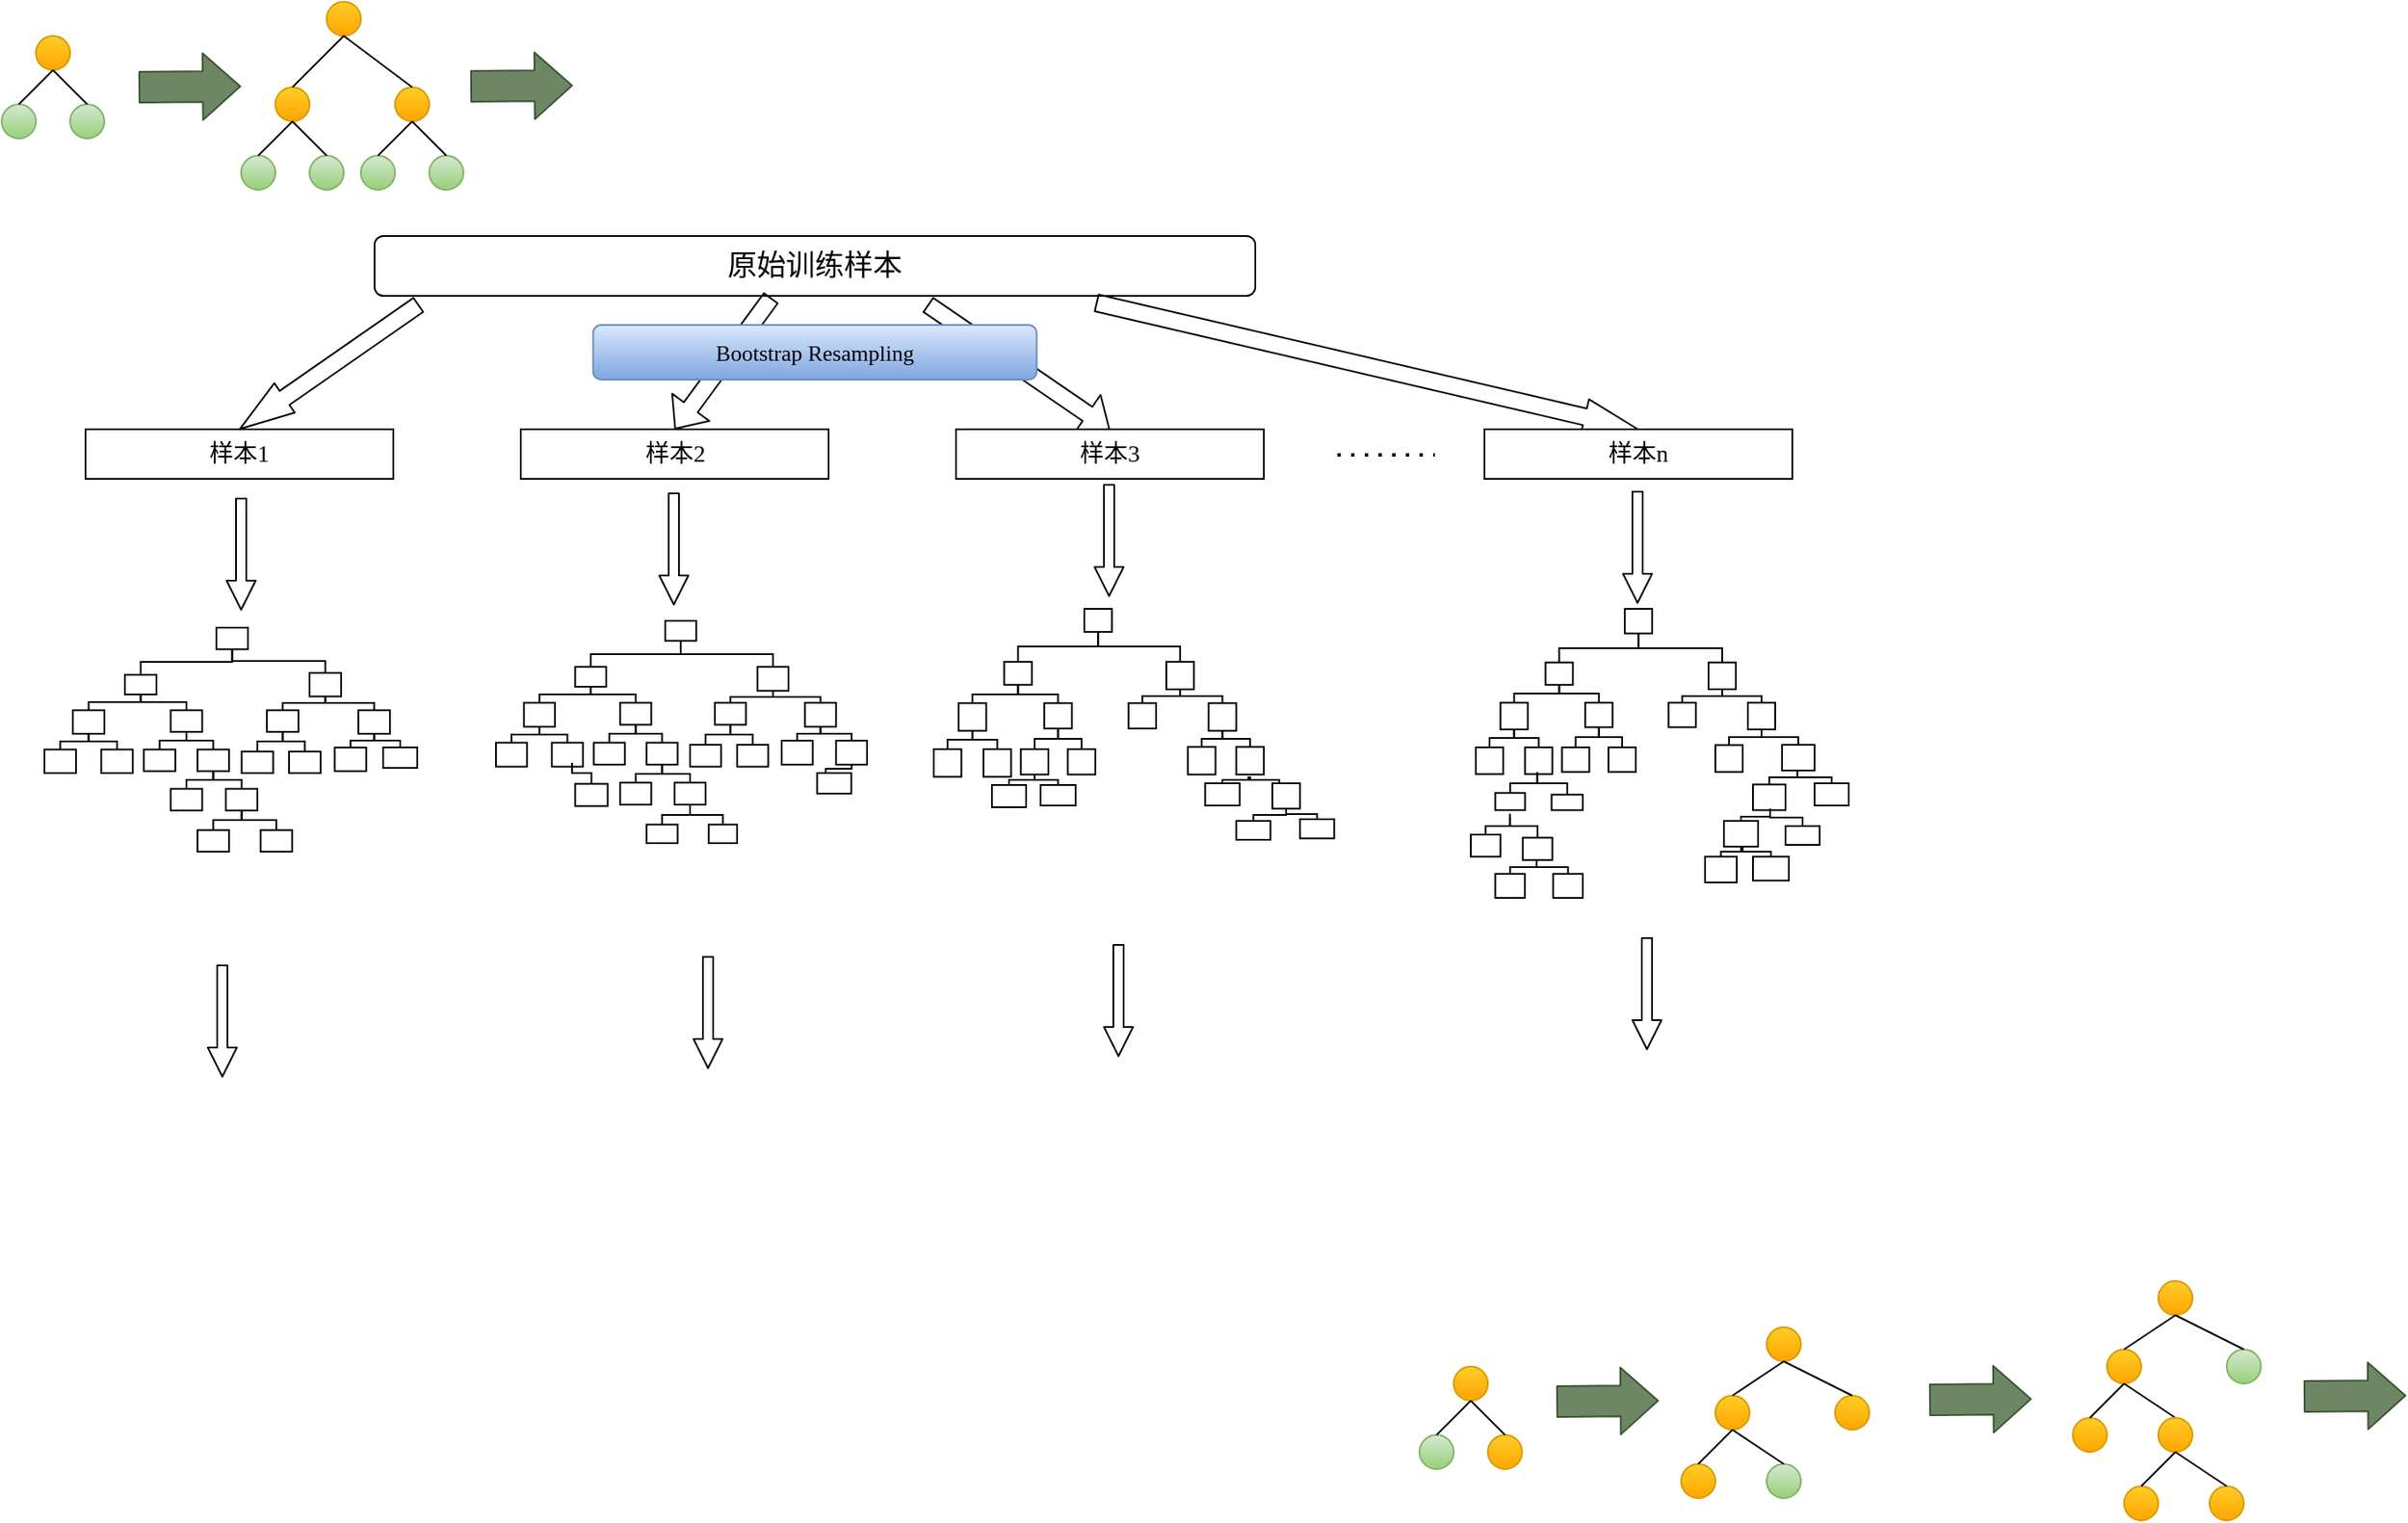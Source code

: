 <mxfile version="13.7.3" type="github">
  <diagram id="cptyJqA3U-dK_R860sij" name="Page-1">
    <mxGraphModel grid="0" dx="890" dy="3987" gridSize="10" guides="1" tooltips="1" connect="1" arrows="1" fold="1" page="1" pageScale="1" pageWidth="827" pageHeight="1169" math="0" shadow="0">
      <root>
        <mxCell id="0" />
        <mxCell id="1" parent="0" />
        <mxCell id="-Ne3hmI78uOsi_AClF5e-1" value="" parent="1" style="ellipse;whiteSpace=wrap;html=1;aspect=fixed;fillColor=#ffcd28;strokeColor=#d79b00;gradientColor=#ffa500;" vertex="1">
          <mxGeometry as="geometry" x="61" y="-3468" width="20" height="20" />
        </mxCell>
        <mxCell id="-Ne3hmI78uOsi_AClF5e-2" value="" parent="1" style="ellipse;whiteSpace=wrap;html=1;aspect=fixed;fillColor=#d5e8d4;strokeColor=#82b366;gradientColor=#97d077;" vertex="1">
          <mxGeometry as="geometry" x="41" y="-3428" width="20" height="20" />
        </mxCell>
        <mxCell id="-Ne3hmI78uOsi_AClF5e-3" value="" parent="1" style="ellipse;whiteSpace=wrap;html=1;aspect=fixed;fillColor=#d5e8d4;strokeColor=#82b366;gradientColor=#97d077;" vertex="1">
          <mxGeometry as="geometry" x="81" y="-3428" width="20" height="20" />
        </mxCell>
        <mxCell id="-Ne3hmI78uOsi_AClF5e-4" value="" parent="1" style="endArrow=none;html=1;entryX=0.5;entryY=1;entryDx=0;entryDy=0;exitX=0.5;exitY=0;exitDx=0;exitDy=0;" edge="1" source="-Ne3hmI78uOsi_AClF5e-2" target="-Ne3hmI78uOsi_AClF5e-1">
          <mxGeometry as="geometry" width="50" height="50" relative="1">
            <mxPoint as="sourcePoint" x="31" y="-3418" />
            <mxPoint as="targetPoint" x="81" y="-3478" />
          </mxGeometry>
        </mxCell>
        <mxCell id="-Ne3hmI78uOsi_AClF5e-5" value="" parent="1" style="endArrow=none;html=1;exitX=0.5;exitY=0;exitDx=0;exitDy=0;entryX=0.5;entryY=1;entryDx=0;entryDy=0;" edge="1" source="-Ne3hmI78uOsi_AClF5e-3" target="-Ne3hmI78uOsi_AClF5e-1">
          <mxGeometry as="geometry" width="50" height="50" relative="1">
            <mxPoint as="sourcePoint" x="71" y="-3328" />
            <mxPoint as="targetPoint" x="121" y="-3378" />
          </mxGeometry>
        </mxCell>
        <mxCell id="-Ne3hmI78uOsi_AClF5e-7" value="" parent="1" style="ellipse;whiteSpace=wrap;html=1;aspect=fixed;fillColor=#ffcd28;strokeColor=#d79b00;gradientColor=#ffa500;" vertex="1">
          <mxGeometry as="geometry" x="231" y="-3488" width="20" height="20" />
        </mxCell>
        <mxCell id="-Ne3hmI78uOsi_AClF5e-8" value="" parent="1" style="ellipse;whiteSpace=wrap;html=1;aspect=fixed;fillColor=#ffcd28;strokeColor=#d79b00;gradientColor=#ffa500;" vertex="1">
          <mxGeometry as="geometry" x="271" y="-3438" width="20" height="20" />
        </mxCell>
        <mxCell id="-Ne3hmI78uOsi_AClF5e-9" value="" parent="1" style="ellipse;whiteSpace=wrap;html=1;aspect=fixed;fillColor=#ffcd28;strokeColor=#d79b00;gradientColor=#ffa500;" vertex="1">
          <mxGeometry as="geometry" x="201" y="-3438" width="20" height="20" />
        </mxCell>
        <mxCell id="-Ne3hmI78uOsi_AClF5e-10" value="" parent="1" style="ellipse;whiteSpace=wrap;html=1;aspect=fixed;fillColor=#d5e8d4;strokeColor=#82b366;gradientColor=#97d077;" vertex="1">
          <mxGeometry as="geometry" x="181" y="-3398" width="20" height="20" />
        </mxCell>
        <mxCell id="-Ne3hmI78uOsi_AClF5e-11" value="" parent="1" style="ellipse;whiteSpace=wrap;html=1;aspect=fixed;fillColor=#d5e8d4;strokeColor=#82b366;gradientColor=#97d077;" vertex="1">
          <mxGeometry as="geometry" x="221" y="-3398" width="20" height="20" />
        </mxCell>
        <mxCell id="-Ne3hmI78uOsi_AClF5e-12" value="" parent="1" style="ellipse;whiteSpace=wrap;html=1;aspect=fixed;fillColor=#d5e8d4;strokeColor=#82b366;gradientColor=#97d077;" vertex="1">
          <mxGeometry as="geometry" x="251" y="-3398" width="20" height="20" />
        </mxCell>
        <mxCell id="-Ne3hmI78uOsi_AClF5e-13" value="" parent="1" style="ellipse;whiteSpace=wrap;html=1;aspect=fixed;fillColor=#d5e8d4;strokeColor=#82b366;gradientColor=#97d077;" vertex="1">
          <mxGeometry as="geometry" x="291" y="-3398" width="20" height="20" />
        </mxCell>
        <mxCell id="-Ne3hmI78uOsi_AClF5e-14" value="" parent="1" style="endArrow=none;html=1;entryX=0.5;entryY=1;entryDx=0;entryDy=0;exitX=0.5;exitY=0;exitDx=0;exitDy=0;" edge="1" source="-Ne3hmI78uOsi_AClF5e-9" target="-Ne3hmI78uOsi_AClF5e-7">
          <mxGeometry as="geometry" width="50" height="50" relative="1">
            <mxPoint as="sourcePoint" x="321" y="-3308" />
            <mxPoint as="targetPoint" x="371" y="-3358" />
          </mxGeometry>
        </mxCell>
        <mxCell id="-Ne3hmI78uOsi_AClF5e-15" value="" parent="1" style="endArrow=none;html=1;entryX=0.5;entryY=1;entryDx=0;entryDy=0;exitX=0.5;exitY=0;exitDx=0;exitDy=0;" edge="1" source="-Ne3hmI78uOsi_AClF5e-8" target="-Ne3hmI78uOsi_AClF5e-7">
          <mxGeometry as="geometry" width="50" height="50" relative="1">
            <mxPoint as="sourcePoint" x="321" y="-3308" />
            <mxPoint as="targetPoint" x="371" y="-3358" />
          </mxGeometry>
        </mxCell>
        <mxCell id="-Ne3hmI78uOsi_AClF5e-16" value="" parent="1" style="endArrow=none;html=1;entryX=0.5;entryY=1;entryDx=0;entryDy=0;exitX=0.5;exitY=0;exitDx=0;exitDy=0;" edge="1" source="-Ne3hmI78uOsi_AClF5e-10" target="-Ne3hmI78uOsi_AClF5e-9">
          <mxGeometry as="geometry" width="50" height="50" relative="1">
            <mxPoint as="sourcePoint" x="321" y="-3308" />
            <mxPoint as="targetPoint" x="371" y="-3358" />
          </mxGeometry>
        </mxCell>
        <mxCell id="-Ne3hmI78uOsi_AClF5e-17" value="" parent="1" style="endArrow=none;html=1;entryX=0.5;entryY=1;entryDx=0;entryDy=0;exitX=0.5;exitY=0;exitDx=0;exitDy=0;" edge="1" source="-Ne3hmI78uOsi_AClF5e-11" target="-Ne3hmI78uOsi_AClF5e-9">
          <mxGeometry as="geometry" width="50" height="50" relative="1">
            <mxPoint as="sourcePoint" x="321" y="-3308" />
            <mxPoint as="targetPoint" x="371" y="-3358" />
          </mxGeometry>
        </mxCell>
        <mxCell id="-Ne3hmI78uOsi_AClF5e-18" value="" parent="1" style="endArrow=none;html=1;entryX=0.5;entryY=1;entryDx=0;entryDy=0;exitX=0.5;exitY=0;exitDx=0;exitDy=0;" edge="1" source="-Ne3hmI78uOsi_AClF5e-12" target="-Ne3hmI78uOsi_AClF5e-8">
          <mxGeometry as="geometry" width="50" height="50" relative="1">
            <mxPoint as="sourcePoint" x="321" y="-3308" />
            <mxPoint as="targetPoint" x="371" y="-3358" />
          </mxGeometry>
        </mxCell>
        <mxCell id="-Ne3hmI78uOsi_AClF5e-19" value="" parent="1" style="endArrow=none;html=1;entryX=0.5;entryY=1;entryDx=0;entryDy=0;exitX=0.5;exitY=0;exitDx=0;exitDy=0;" edge="1" source="-Ne3hmI78uOsi_AClF5e-13" target="-Ne3hmI78uOsi_AClF5e-8">
          <mxGeometry as="geometry" width="50" height="50" relative="1">
            <mxPoint as="sourcePoint" x="321" y="-3308" />
            <mxPoint as="targetPoint" x="371" y="-3358" />
          </mxGeometry>
        </mxCell>
        <mxCell id="-Ne3hmI78uOsi_AClF5e-22" value="" parent="1" style="shape=flexArrow;endArrow=classic;html=1;width=18;endSize=6.97;fillColor=#6d8764;strokeColor=#3A5431;" edge="1">
          <mxGeometry as="geometry" width="50" height="50" relative="1">
            <mxPoint as="sourcePoint" x="315" y="-3438.5" />
            <mxPoint as="targetPoint" x="375" y="-3439" />
          </mxGeometry>
        </mxCell>
        <mxCell id="-Ne3hmI78uOsi_AClF5e-23" value="" parent="1" style="shape=flexArrow;endArrow=classic;html=1;width=18;endSize=6.97;fillColor=#6d8764;strokeColor=#3A5431;" edge="1">
          <mxGeometry as="geometry" width="50" height="50" relative="1">
            <mxPoint as="sourcePoint" x="121" y="-3438" />
            <mxPoint as="targetPoint" x="181" y="-3438.5" />
          </mxGeometry>
        </mxCell>
        <mxCell id="-Ne3hmI78uOsi_AClF5e-24" value="" parent="1" style="ellipse;whiteSpace=wrap;html=1;aspect=fixed;fillColor=#ffcd28;strokeColor=#d79b00;gradientColor=#ffa500;" vertex="1">
          <mxGeometry as="geometry" x="890" y="-2690" width="20" height="20" />
        </mxCell>
        <mxCell id="-Ne3hmI78uOsi_AClF5e-25" value="" parent="1" style="ellipse;whiteSpace=wrap;html=1;aspect=fixed;fillColor=#d5e8d4;strokeColor=#82b366;gradientColor=#97d077;" vertex="1">
          <mxGeometry as="geometry" x="870" y="-2650" width="20" height="20" />
        </mxCell>
        <mxCell id="-Ne3hmI78uOsi_AClF5e-26" value="" parent="1" style="ellipse;whiteSpace=wrap;html=1;aspect=fixed;fillColor=#ffcd28;strokeColor=#d79b00;gradientColor=#ffa500;" vertex="1">
          <mxGeometry as="geometry" x="910" y="-2650" width="20" height="20" />
        </mxCell>
        <mxCell id="-Ne3hmI78uOsi_AClF5e-27" value="" parent="1" style="endArrow=none;html=1;entryX=0.5;entryY=1;entryDx=0;entryDy=0;exitX=0.5;exitY=0;exitDx=0;exitDy=0;" edge="1" source="-Ne3hmI78uOsi_AClF5e-25" target="-Ne3hmI78uOsi_AClF5e-24">
          <mxGeometry as="geometry" width="50" height="50" relative="1">
            <mxPoint as="sourcePoint" x="860" y="-2650" />
            <mxPoint as="targetPoint" x="910" y="-2710" />
          </mxGeometry>
        </mxCell>
        <mxCell id="-Ne3hmI78uOsi_AClF5e-28" value="" parent="1" style="endArrow=none;html=1;exitX=0.5;exitY=0;exitDx=0;exitDy=0;entryX=0.5;entryY=1;entryDx=0;entryDy=0;" edge="1" source="-Ne3hmI78uOsi_AClF5e-26" target="-Ne3hmI78uOsi_AClF5e-24">
          <mxGeometry as="geometry" width="50" height="50" relative="1">
            <mxPoint as="sourcePoint" x="900" y="-2560" />
            <mxPoint as="targetPoint" x="950" y="-2610" />
          </mxGeometry>
        </mxCell>
        <mxCell id="-Ne3hmI78uOsi_AClF5e-29" value="" parent="1" style="ellipse;whiteSpace=wrap;html=1;aspect=fixed;fillColor=#ffcd28;strokeColor=#d79b00;gradientColor=#ffa500;" vertex="1">
          <mxGeometry as="geometry" x="1073" y="-2713" width="20" height="20" />
        </mxCell>
        <mxCell id="-Ne3hmI78uOsi_AClF5e-30" value="" parent="1" style="ellipse;whiteSpace=wrap;html=1;aspect=fixed;fillColor=#ffcd28;strokeColor=#d79b00;gradientColor=#ffa500;" vertex="1">
          <mxGeometry as="geometry" x="1113" y="-2673" width="20" height="20" />
        </mxCell>
        <mxCell id="-Ne3hmI78uOsi_AClF5e-31" value="" parent="1" style="ellipse;whiteSpace=wrap;html=1;aspect=fixed;fillColor=#ffcd28;strokeColor=#d79b00;gradientColor=#ffa500;" vertex="1">
          <mxGeometry as="geometry" x="1043" y="-2673" width="20" height="20" />
        </mxCell>
        <mxCell id="-Ne3hmI78uOsi_AClF5e-32" value="" parent="1" style="ellipse;whiteSpace=wrap;html=1;aspect=fixed;fillColor=#ffcd28;strokeColor=#d79b00;gradientColor=#ffa500;" vertex="1">
          <mxGeometry as="geometry" x="1023" y="-2633" width="20" height="20" />
        </mxCell>
        <mxCell id="-Ne3hmI78uOsi_AClF5e-33" value="" parent="1" style="ellipse;whiteSpace=wrap;html=1;aspect=fixed;fillColor=#d5e8d4;strokeColor=#82b366;gradientColor=#97d077;" vertex="1">
          <mxGeometry as="geometry" x="1073" y="-2633" width="20" height="20" />
        </mxCell>
        <mxCell id="-Ne3hmI78uOsi_AClF5e-35" value="" parent="1" style="endArrow=none;html=1;entryX=0.5;entryY=1;entryDx=0;entryDy=0;exitX=0.5;exitY=0;exitDx=0;exitDy=0;" edge="1" source="-Ne3hmI78uOsi_AClF5e-31" target="-Ne3hmI78uOsi_AClF5e-29">
          <mxGeometry as="geometry" width="50" height="50" relative="1">
            <mxPoint as="sourcePoint" x="1163" y="-2523" />
            <mxPoint as="targetPoint" x="1213" y="-2573" />
          </mxGeometry>
        </mxCell>
        <mxCell id="-Ne3hmI78uOsi_AClF5e-36" value="" parent="1" style="endArrow=none;html=1;entryX=0.5;entryY=1;entryDx=0;entryDy=0;exitX=0.5;exitY=0;exitDx=0;exitDy=0;" edge="1" source="-Ne3hmI78uOsi_AClF5e-30" target="-Ne3hmI78uOsi_AClF5e-29">
          <mxGeometry as="geometry" width="50" height="50" relative="1">
            <mxPoint as="sourcePoint" x="1163" y="-2523" />
            <mxPoint as="targetPoint" x="1213" y="-2573" />
          </mxGeometry>
        </mxCell>
        <mxCell id="-Ne3hmI78uOsi_AClF5e-37" value="" parent="1" style="endArrow=none;html=1;entryX=0.5;entryY=1;entryDx=0;entryDy=0;exitX=0.5;exitY=0;exitDx=0;exitDy=0;" edge="1" source="-Ne3hmI78uOsi_AClF5e-32" target="-Ne3hmI78uOsi_AClF5e-31">
          <mxGeometry as="geometry" width="50" height="50" relative="1">
            <mxPoint as="sourcePoint" x="1163" y="-2523" />
            <mxPoint as="targetPoint" x="1213" y="-2573" />
          </mxGeometry>
        </mxCell>
        <mxCell id="-Ne3hmI78uOsi_AClF5e-38" value="" parent="1" style="endArrow=none;html=1;entryX=0.5;entryY=1;entryDx=0;entryDy=0;exitX=0.5;exitY=0;exitDx=0;exitDy=0;" edge="1" source="-Ne3hmI78uOsi_AClF5e-33" target="-Ne3hmI78uOsi_AClF5e-31">
          <mxGeometry as="geometry" width="50" height="50" relative="1">
            <mxPoint as="sourcePoint" x="1163" y="-2523" />
            <mxPoint as="targetPoint" x="1213" y="-2573" />
          </mxGeometry>
        </mxCell>
        <mxCell id="-Ne3hmI78uOsi_AClF5e-40" value="" parent="1" style="ellipse;whiteSpace=wrap;html=1;aspect=fixed;fillColor=#ffcd28;strokeColor=#d79b00;gradientColor=#ffa500;" vertex="1">
          <mxGeometry as="geometry" x="1302" y="-2740" width="20" height="20" />
        </mxCell>
        <mxCell id="-Ne3hmI78uOsi_AClF5e-41" value="" parent="1" style="ellipse;aspect=fixed;fillColor=#d5e8d4;strokeColor=#82b366;gradientColor=#97d077;html=1;whiteSpace=wrap;" vertex="1">
          <mxGeometry as="geometry" x="1342" y="-2700" width="20" height="20" />
        </mxCell>
        <mxCell id="-Ne3hmI78uOsi_AClF5e-42" value="" parent="1" style="ellipse;whiteSpace=wrap;html=1;aspect=fixed;fillColor=#ffcd28;strokeColor=#d79b00;gradientColor=#ffa500;" vertex="1">
          <mxGeometry as="geometry" x="1272" y="-2700" width="20" height="20" />
        </mxCell>
        <mxCell id="-Ne3hmI78uOsi_AClF5e-43" value="" parent="1" style="ellipse;whiteSpace=wrap;html=1;aspect=fixed;fillColor=#ffcd28;strokeColor=#d79b00;gradientColor=#ffa500;" vertex="1">
          <mxGeometry as="geometry" x="1252" y="-2660" width="20" height="20" />
        </mxCell>
        <mxCell id="-Ne3hmI78uOsi_AClF5e-45" value="" parent="1" style="endArrow=none;html=1;entryX=0.5;entryY=1;entryDx=0;entryDy=0;exitX=0.5;exitY=0;exitDx=0;exitDy=0;" edge="1" source="-Ne3hmI78uOsi_AClF5e-42" target="-Ne3hmI78uOsi_AClF5e-40">
          <mxGeometry as="geometry" width="50" height="50" relative="1">
            <mxPoint as="sourcePoint" x="1412" y="-2590" />
            <mxPoint as="targetPoint" x="1462" y="-2640" />
          </mxGeometry>
        </mxCell>
        <mxCell id="-Ne3hmI78uOsi_AClF5e-46" value="" parent="1" style="endArrow=none;html=1;entryX=0.5;entryY=1;entryDx=0;entryDy=0;exitX=0.5;exitY=0;exitDx=0;exitDy=0;" edge="1" source="-Ne3hmI78uOsi_AClF5e-41" target="-Ne3hmI78uOsi_AClF5e-40">
          <mxGeometry as="geometry" width="50" height="50" relative="1">
            <mxPoint as="sourcePoint" x="1412" y="-2590" />
            <mxPoint as="targetPoint" x="1462" y="-2640" />
          </mxGeometry>
        </mxCell>
        <mxCell id="-Ne3hmI78uOsi_AClF5e-47" value="" parent="1" style="endArrow=none;html=1;entryX=0.5;entryY=1;entryDx=0;entryDy=0;exitX=0.5;exitY=0;exitDx=0;exitDy=0;" edge="1" source="-Ne3hmI78uOsi_AClF5e-43" target="-Ne3hmI78uOsi_AClF5e-42">
          <mxGeometry as="geometry" width="50" height="50" relative="1">
            <mxPoint as="sourcePoint" x="1412" y="-2590" />
            <mxPoint as="targetPoint" x="1462" y="-2640" />
          </mxGeometry>
        </mxCell>
        <mxCell id="-Ne3hmI78uOsi_AClF5e-48" value="" parent="1" style="endArrow=none;html=1;entryX=0.5;entryY=1;entryDx=0;entryDy=0;exitX=0.5;exitY=0;exitDx=0;exitDy=0;" edge="1" source="-Ne3hmI78uOsi_AClF5e-49" target="-Ne3hmI78uOsi_AClF5e-42">
          <mxGeometry as="geometry" width="50" height="50" relative="1">
            <mxPoint as="sourcePoint" x="1362" y="-2670" />
            <mxPoint as="targetPoint" x="1462" y="-2640" />
          </mxGeometry>
        </mxCell>
        <mxCell id="-Ne3hmI78uOsi_AClF5e-49" value="" parent="1" style="ellipse;whiteSpace=wrap;html=1;aspect=fixed;fillColor=#ffcd28;strokeColor=#d79b00;gradientColor=#ffa500;" vertex="1">
          <mxGeometry as="geometry" x="1302" y="-2660" width="20" height="20" />
        </mxCell>
        <mxCell id="-Ne3hmI78uOsi_AClF5e-50" value="" parent="1" style="ellipse;whiteSpace=wrap;html=1;aspect=fixed;fillColor=#ffcd28;strokeColor=#d79b00;gradientColor=#ffa500;" vertex="1">
          <mxGeometry as="geometry" x="1282" y="-2620" width="20" height="20" />
        </mxCell>
        <mxCell id="-Ne3hmI78uOsi_AClF5e-51" value="" parent="1" style="ellipse;whiteSpace=wrap;html=1;aspect=fixed;fillColor=#ffcd28;strokeColor=#d79b00;gradientColor=#ffa500;" vertex="1">
          <mxGeometry as="geometry" x="1332" y="-2620" width="20" height="20" />
        </mxCell>
        <mxCell id="-Ne3hmI78uOsi_AClF5e-52" value="" parent="1" style="endArrow=none;html=1;entryX=0.5;entryY=1;entryDx=0;entryDy=0;exitX=0.5;exitY=0;exitDx=0;exitDy=0;" edge="1" source="-Ne3hmI78uOsi_AClF5e-50" target="-Ne3hmI78uOsi_AClF5e-49">
          <mxGeometry as="geometry" width="50" height="50" relative="1">
            <mxPoint as="sourcePoint" x="1312" y="-2590" />
            <mxPoint as="targetPoint" x="1362" y="-2650" />
          </mxGeometry>
        </mxCell>
        <mxCell id="-Ne3hmI78uOsi_AClF5e-53" value="" parent="1" style="endArrow=none;html=1;exitX=0.5;exitY=0;exitDx=0;exitDy=0;entryX=0.5;entryY=1;entryDx=0;entryDy=0;" edge="1" source="-Ne3hmI78uOsi_AClF5e-51" target="-Ne3hmI78uOsi_AClF5e-49">
          <mxGeometry as="geometry" width="50" height="50" relative="1">
            <mxPoint as="sourcePoint" x="1352" y="-2500" />
            <mxPoint as="targetPoint" x="1402" y="-2550" />
          </mxGeometry>
        </mxCell>
        <mxCell id="-Ne3hmI78uOsi_AClF5e-54" value="" parent="1" style="shape=flexArrow;endArrow=classic;html=1;width=18;endSize=6.97;fillColor=#6d8764;strokeColor=#3A5431;" edge="1">
          <mxGeometry as="geometry" width="50" height="50" relative="1">
            <mxPoint as="sourcePoint" x="950" y="-2669.5" />
            <mxPoint as="targetPoint" x="1010" y="-2670" />
          </mxGeometry>
        </mxCell>
        <mxCell id="-Ne3hmI78uOsi_AClF5e-55" value="" parent="1" style="shape=flexArrow;endArrow=classic;html=1;width=18;endSize=6.97;fillColor=#6d8764;strokeColor=#3A5431;" edge="1">
          <mxGeometry as="geometry" width="50" height="50" relative="1">
            <mxPoint as="sourcePoint" x="1168" y="-2670.5" />
            <mxPoint as="targetPoint" x="1228" y="-2671" />
          </mxGeometry>
        </mxCell>
        <mxCell id="-Ne3hmI78uOsi_AClF5e-56" value="" parent="1" style="shape=flexArrow;endArrow=classic;html=1;width=18;endSize=6.97;fillColor=#6d8764;strokeColor=#3A5431;" edge="1">
          <mxGeometry as="geometry" width="50" height="50" relative="1">
            <mxPoint as="sourcePoint" x="1387" y="-2672.5" />
            <mxPoint as="targetPoint" x="1447" y="-2673" />
          </mxGeometry>
        </mxCell>
        <mxCell id="DtvcjG2HMvPcj9f6u7JM-5" value="&lt;font face=&quot;Tahoma&quot; style=&quot;font-size: 17px&quot;&gt;原始训练样本&lt;/font&gt;" parent="1" style="rounded=1;whiteSpace=wrap;html=1;fontColor=#000000;" vertex="1">
          <mxGeometry as="geometry" x="259" y="-3351" width="515" height="35" />
        </mxCell>
        <mxCell id="DtvcjG2HMvPcj9f6u7JM-8" value="&lt;font face=&quot;Tahoma&quot; style=&quot;font-size: 14px&quot;&gt;样本1&lt;/font&gt;" parent="1" style="rounded=0;whiteSpace=wrap;html=1;fontColor=#000000;" vertex="1">
          <mxGeometry as="geometry" x="90" y="-3238" width="180" height="29" />
        </mxCell>
        <mxCell id="DtvcjG2HMvPcj9f6u7JM-9" value="&lt;font face=&quot;Tahoma&quot; style=&quot;font-size: 14px&quot;&gt;样本2&lt;/font&gt;" parent="1" style="rounded=0;whiteSpace=wrap;html=1;fontColor=#000000;" vertex="1">
          <mxGeometry as="geometry" x="344.5" y="-3238" width="180" height="29" />
        </mxCell>
        <mxCell id="DtvcjG2HMvPcj9f6u7JM-13" value="" parent="1" style="shape=flexArrow;endArrow=classic;html=1;fontColor=#000000;entryX=0.5;entryY=0;entryDx=0;entryDy=0;endWidth=10;endSize=10.21;" edge="1" target="DtvcjG2HMvPcj9f6u7JM-8">
          <mxGeometry as="geometry" width="50" height="50" relative="1">
            <mxPoint as="sourcePoint" x="285" y="-3311" />
            <mxPoint as="targetPoint" x="366" y="-3238" />
          </mxGeometry>
        </mxCell>
        <mxCell id="DtvcjG2HMvPcj9f6u7JM-14" value="" parent="1" style="shape=flexArrow;endArrow=classic;html=1;fontColor=#000000;entryX=0.5;entryY=0;entryDx=0;entryDy=0;endWidth=16;endSize=4.8;" edge="1" target="DtvcjG2HMvPcj9f6u7JM-9">
          <mxGeometry as="geometry" width="50" height="50" relative="1">
            <mxPoint as="sourcePoint" x="491" y="-3315" />
            <mxPoint as="targetPoint" x="187.5" y="-3239" />
          </mxGeometry>
        </mxCell>
        <mxCell id="DtvcjG2HMvPcj9f6u7JM-15" value="" parent="1" style="shape=flexArrow;endArrow=classic;html=1;fontColor=#000000;entryX=0.5;entryY=0;entryDx=0;entryDy=0;endWidth=16;endSize=4.8;exitX=0.628;exitY=1.143;exitDx=0;exitDy=0;exitPerimeter=0;" edge="1" source="DtvcjG2HMvPcj9f6u7JM-5" target="AHKqkS0Dl-gRmXCOMzxG-109">
          <mxGeometry as="geometry" width="50" height="50" relative="1">
            <mxPoint as="sourcePoint" x="500" y="-3311" />
            <mxPoint as="targetPoint" x="572.5" y="-3235" />
          </mxGeometry>
        </mxCell>
        <mxCell id="DtvcjG2HMvPcj9f6u7JM-16" value="" parent="1" style="shape=flexArrow;endArrow=classic;html=1;fontColor=#000000;entryX=0.5;entryY=0;entryDx=0;entryDy=0;endWidth=10;endSize=10.21;exitX=0.819;exitY=1.114;exitDx=0;exitDy=0;exitPerimeter=0;" edge="1" source="DtvcjG2HMvPcj9f6u7JM-5" target="AHKqkS0Dl-gRmXCOMzxG-110">
          <mxGeometry as="geometry" width="50" height="50" relative="1">
            <mxPoint as="sourcePoint" x="438" y="-3304" />
            <mxPoint as="targetPoint" x="710.5" y="-3235" />
          </mxGeometry>
        </mxCell>
        <mxCell id="DtvcjG2HMvPcj9f6u7JM-17" value="" parent="1" style="shape=flexArrow;endArrow=classic;html=1;fontColor=#000000;width=6;endSize=5.33;endWidth=10;" edge="1">
          <mxGeometry as="geometry" width="50" height="50" relative="1">
            <mxPoint as="sourcePoint" x="181" y="-3198" />
            <mxPoint as="targetPoint" x="181" y="-3132" />
          </mxGeometry>
        </mxCell>
        <mxCell id="DtvcjG2HMvPcj9f6u7JM-19" value="" parent="1" style="shape=flexArrow;endArrow=classic;html=1;fontColor=#000000;width=6;endSize=5.33;endWidth=10;" edge="1">
          <mxGeometry as="geometry" width="50" height="50" relative="1">
            <mxPoint as="sourcePoint" x="434" y="-3201" />
            <mxPoint as="targetPoint" x="434" y="-3135" />
          </mxGeometry>
        </mxCell>
        <mxCell id="AHKqkS0Dl-gRmXCOMzxG-98" value="" parent="1" style="whiteSpace=wrap;html=1;align=center;verticalAlign=middle;treeFolding=1;treeMoving=1;newEdgeStyle={&quot;edgeStyle&quot;:&quot;elbowEdgeStyle&quot;,&quot;startArrow&quot;:&quot;none&quot;,&quot;endArrow&quot;:&quot;none&quot;};" vertex="1">
          <mxGeometry as="geometry" x="264" y="-3052" width="20" height="12" />
        </mxCell>
        <mxCell id="DtvcjG2HMvPcj9f6u7JM-7" value="&lt;font face=&quot;Times New Roman&quot; style=&quot;font-size: 13px&quot;&gt;Bootstrap Resampling&lt;/font&gt;" parent="1" style="rounded=1;whiteSpace=wrap;html=1;gradientColor=#7ea6e0;fillColor=#dae8fc;strokeColor=#6c8ebf;" vertex="1">
          <mxGeometry as="geometry" x="386.81" y="-3299" width="259.38" height="32" />
        </mxCell>
        <mxCell id="AHKqkS0Dl-gRmXCOMzxG-108" value="" parent="1" style="shape=flexArrow;endArrow=classic;html=1;fontColor=#000000;width=6;endSize=5.33;endWidth=10;" edge="1">
          <mxGeometry as="geometry" width="50" height="50" relative="1">
            <mxPoint as="sourcePoint" x="688.5" y="-3206" />
            <mxPoint as="targetPoint" x="688.5" y="-3140" />
          </mxGeometry>
        </mxCell>
        <mxCell id="AHKqkS0Dl-gRmXCOMzxG-109" value="&lt;font face=&quot;Tahoma&quot; style=&quot;font-size: 14px&quot;&gt;样本3&lt;/font&gt;" parent="1" style="rounded=0;whiteSpace=wrap;html=1;fontColor=#000000;" vertex="1">
          <mxGeometry as="geometry" x="599" y="-3238" width="180" height="29" />
        </mxCell>
        <mxCell id="AHKqkS0Dl-gRmXCOMzxG-110" value="&lt;font face=&quot;Tahoma&quot; style=&quot;font-size: 14px&quot;&gt;样本n&lt;/font&gt;" parent="1" style="rounded=0;whiteSpace=wrap;html=1;fontColor=#000000;" vertex="1">
          <mxGeometry as="geometry" x="908" y="-3238" width="180" height="29" />
        </mxCell>
        <mxCell id="AHKqkS0Dl-gRmXCOMzxG-111" value="" parent="1" style="shape=flexArrow;endArrow=classic;html=1;fontColor=#000000;width=6;endSize=5.33;endWidth=10;" edge="1">
          <mxGeometry as="geometry" width="50" height="50" relative="1">
            <mxPoint as="sourcePoint" x="997.5" y="-3202" />
            <mxPoint as="targetPoint" x="997.5" y="-3136" />
          </mxGeometry>
        </mxCell>
        <mxCell id="AHKqkS0Dl-gRmXCOMzxG-157" value="" parent="1" style="group" vertex="1" connectable="0">
          <mxGeometry as="geometry" x="330" y="-3126" width="217" height="158" />
        </mxCell>
        <UserObject id="AHKqkS0Dl-gRmXCOMzxG-114" label="" treeRoot="1">
          <mxCell parent="AHKqkS0Dl-gRmXCOMzxG-157" style="whiteSpace=wrap;html=1;align=center;treeFolding=1;treeMoving=1;newEdgeStyle={&quot;edgeStyle&quot;:&quot;elbowEdgeStyle&quot;,&quot;startArrow&quot;:&quot;none&quot;,&quot;endArrow&quot;:&quot;none&quot;};" vertex="1">
            <mxGeometry as="geometry" x="98.967" width="18.159" height="11.681" />
          </mxCell>
        </UserObject>
        <mxCell id="AHKqkS0Dl-gRmXCOMzxG-115" value="" parent="AHKqkS0Dl-gRmXCOMzxG-157" style="whiteSpace=wrap;html=1;align=center;verticalAlign=middle;treeFolding=1;treeMoving=1;newEdgeStyle={&quot;edgeStyle&quot;:&quot;elbowEdgeStyle&quot;,&quot;startArrow&quot;:&quot;none&quot;,&quot;endArrow&quot;:&quot;none&quot;};" vertex="1">
          <mxGeometry as="geometry" x="46.305" y="26.867" width="18.159" height="11.681" />
        </mxCell>
        <mxCell id="AHKqkS0Dl-gRmXCOMzxG-112" value="" parent="AHKqkS0Dl-gRmXCOMzxG-157" style="edgeStyle=elbowEdgeStyle;elbow=vertical;startArrow=none;endArrow=none;rounded=0;" edge="1" source="AHKqkS0Dl-gRmXCOMzxG-114" target="AHKqkS0Dl-gRmXCOMzxG-115">
          <mxGeometry as="geometry" relative="1" />
        </mxCell>
        <mxCell id="AHKqkS0Dl-gRmXCOMzxG-116" value="" parent="AHKqkS0Dl-gRmXCOMzxG-157" style="whiteSpace=wrap;html=1;align=center;verticalAlign=middle;treeFolding=1;treeMoving=1;newEdgeStyle={&quot;edgeStyle&quot;:&quot;elbowEdgeStyle&quot;,&quot;startArrow&quot;:&quot;none&quot;,&quot;endArrow&quot;:&quot;none&quot;};" vertex="1">
          <mxGeometry as="geometry" x="152.89" y="26.865" width="18.159" height="14.018" />
        </mxCell>
        <mxCell id="AHKqkS0Dl-gRmXCOMzxG-113" value="" parent="AHKqkS0Dl-gRmXCOMzxG-157" style="edgeStyle=elbowEdgeStyle;elbow=vertical;startArrow=none;endArrow=none;rounded=0;" edge="1" source="AHKqkS0Dl-gRmXCOMzxG-114" target="AHKqkS0Dl-gRmXCOMzxG-116">
          <mxGeometry as="geometry" relative="1" />
        </mxCell>
        <mxCell id="AHKqkS0Dl-gRmXCOMzxG-117" value="" parent="AHKqkS0Dl-gRmXCOMzxG-157" style="edgeStyle=elbowEdgeStyle;elbow=vertical;startArrow=none;endArrow=none;rounded=0;" edge="1" source="AHKqkS0Dl-gRmXCOMzxG-115" target="AHKqkS0Dl-gRmXCOMzxG-118">
          <mxGeometry as="geometry" relative="1">
            <mxPoint as="sourcePoint" x="-80.808" y="-47.894" />
          </mxGeometry>
        </mxCell>
        <mxCell id="AHKqkS0Dl-gRmXCOMzxG-118" value="" parent="AHKqkS0Dl-gRmXCOMzxG-157" style="whiteSpace=wrap;html=1;align=center;verticalAlign=middle;treeFolding=1;treeMoving=1;newEdgeStyle={&quot;edgeStyle&quot;:&quot;elbowEdgeStyle&quot;,&quot;startArrow&quot;:&quot;none&quot;,&quot;endArrow&quot;:&quot;none&quot;};" vertex="1">
          <mxGeometry as="geometry" x="72.636" y="47.894" width="18.159" height="12.85" />
        </mxCell>
        <mxCell id="AHKqkS0Dl-gRmXCOMzxG-119" value="" parent="AHKqkS0Dl-gRmXCOMzxG-157" style="edgeStyle=elbowEdgeStyle;elbow=vertical;startArrow=none;endArrow=none;rounded=0;" edge="1" source="AHKqkS0Dl-gRmXCOMzxG-116" target="AHKqkS0Dl-gRmXCOMzxG-120">
          <mxGeometry as="geometry" relative="1">
            <mxPoint as="sourcePoint" x="-80.808" y="-47.894" />
          </mxGeometry>
        </mxCell>
        <mxCell id="AHKqkS0Dl-gRmXCOMzxG-120" value="" parent="AHKqkS0Dl-gRmXCOMzxG-157" style="whiteSpace=wrap;html=1;align=center;verticalAlign=middle;treeFolding=1;treeMoving=1;newEdgeStyle={&quot;edgeStyle&quot;:&quot;elbowEdgeStyle&quot;,&quot;startArrow&quot;:&quot;none&quot;,&quot;endArrow&quot;:&quot;none&quot;};" vertex="1">
          <mxGeometry as="geometry" x="128.021" y="47.894" width="18.159" height="12.85" />
        </mxCell>
        <mxCell id="AHKqkS0Dl-gRmXCOMzxG-121" value="" parent="AHKqkS0Dl-gRmXCOMzxG-157" style="whiteSpace=wrap;html=1;align=center;verticalAlign=middle;treeFolding=1;treeMoving=1;newEdgeStyle={&quot;edgeStyle&quot;:&quot;elbowEdgeStyle&quot;,&quot;startArrow&quot;:&quot;none&quot;,&quot;endArrow&quot;:&quot;none&quot;};" vertex="1">
          <mxGeometry as="geometry" x="16.343" y="47.894" width="18.159" height="14.018" />
        </mxCell>
        <mxCell id="AHKqkS0Dl-gRmXCOMzxG-122" value="" parent="AHKqkS0Dl-gRmXCOMzxG-157" style="edgeStyle=elbowEdgeStyle;elbow=vertical;startArrow=none;endArrow=none;rounded=0;" edge="1" source="AHKqkS0Dl-gRmXCOMzxG-115" target="AHKqkS0Dl-gRmXCOMzxG-121">
          <mxGeometry as="geometry" relative="1">
            <mxPoint as="sourcePoint" x="-165.247" y="-105.133" />
          </mxGeometry>
        </mxCell>
        <mxCell id="AHKqkS0Dl-gRmXCOMzxG-123" value="" parent="AHKqkS0Dl-gRmXCOMzxG-157" style="whiteSpace=wrap;html=1;align=center;verticalAlign=middle;treeFolding=1;treeMoving=1;newEdgeStyle={&quot;edgeStyle&quot;:&quot;elbowEdgeStyle&quot;,&quot;startArrow&quot;:&quot;none&quot;,&quot;endArrow&quot;:&quot;none&quot;};" vertex="1">
          <mxGeometry as="geometry" x="180.682" y="47.894" width="18.159" height="14.018" />
        </mxCell>
        <mxCell id="AHKqkS0Dl-gRmXCOMzxG-124" value="" parent="AHKqkS0Dl-gRmXCOMzxG-157" style="edgeStyle=elbowEdgeStyle;elbow=vertical;startArrow=none;endArrow=none;rounded=0;" edge="1" source="AHKqkS0Dl-gRmXCOMzxG-116" target="AHKqkS0Dl-gRmXCOMzxG-123">
          <mxGeometry as="geometry" relative="1">
            <mxPoint as="sourcePoint" x="-108.046" y="-115.646" />
          </mxGeometry>
        </mxCell>
        <mxCell id="AHKqkS0Dl-gRmXCOMzxG-125" value="" parent="AHKqkS0Dl-gRmXCOMzxG-157" style="edgeStyle=elbowEdgeStyle;elbow=vertical;startArrow=none;endArrow=none;rounded=0;" edge="1" source="AHKqkS0Dl-gRmXCOMzxG-121" target="AHKqkS0Dl-gRmXCOMzxG-126">
          <mxGeometry as="geometry" relative="1">
            <mxPoint as="sourcePoint" x="63.556" y="25.699" />
          </mxGeometry>
        </mxCell>
        <mxCell id="AHKqkS0Dl-gRmXCOMzxG-126" value="" parent="AHKqkS0Dl-gRmXCOMzxG-157" style="whiteSpace=wrap;html=1;align=center;verticalAlign=middle;treeFolding=1;treeMoving=1;newEdgeStyle={&quot;edgeStyle&quot;:&quot;elbowEdgeStyle&quot;,&quot;startArrow&quot;:&quot;none&quot;,&quot;endArrow&quot;:&quot;none&quot;};" vertex="1">
          <mxGeometry as="geometry" y="71.257" width="18.159" height="14.018" />
        </mxCell>
        <mxCell id="AHKqkS0Dl-gRmXCOMzxG-127" value="" parent="AHKqkS0Dl-gRmXCOMzxG-157" style="edgeStyle=elbowEdgeStyle;elbow=vertical;startArrow=none;endArrow=none;rounded=0;" edge="1" source="AHKqkS0Dl-gRmXCOMzxG-121" target="AHKqkS0Dl-gRmXCOMzxG-128">
          <mxGeometry as="geometry" relative="1">
            <mxPoint as="sourcePoint" x="63.556" y="25.699" />
          </mxGeometry>
        </mxCell>
        <mxCell id="AHKqkS0Dl-gRmXCOMzxG-128" value="" parent="AHKqkS0Dl-gRmXCOMzxG-157" style="whiteSpace=wrap;html=1;align=center;verticalAlign=middle;treeFolding=1;treeMoving=1;newEdgeStyle={&quot;edgeStyle&quot;:&quot;elbowEdgeStyle&quot;,&quot;startArrow&quot;:&quot;none&quot;,&quot;endArrow&quot;:&quot;none&quot;};" vertex="1">
          <mxGeometry as="geometry" x="32.686" y="71.257" width="18.159" height="14.018" />
        </mxCell>
        <mxCell id="AHKqkS0Dl-gRmXCOMzxG-129" value="" parent="AHKqkS0Dl-gRmXCOMzxG-157" style="edgeStyle=elbowEdgeStyle;elbow=vertical;startArrow=none;endArrow=none;rounded=0;" edge="1" source="AHKqkS0Dl-gRmXCOMzxG-118" target="AHKqkS0Dl-gRmXCOMzxG-130">
          <mxGeometry as="geometry" relative="1">
            <mxPoint as="sourcePoint" x="63.556" y="25.699" />
          </mxGeometry>
        </mxCell>
        <mxCell id="AHKqkS0Dl-gRmXCOMzxG-130" value="" parent="AHKqkS0Dl-gRmXCOMzxG-157" style="whiteSpace=wrap;html=1;align=center;verticalAlign=middle;treeFolding=1;treeMoving=1;newEdgeStyle={&quot;edgeStyle&quot;:&quot;elbowEdgeStyle&quot;,&quot;startArrow&quot;:&quot;none&quot;,&quot;endArrow&quot;:&quot;none&quot;};" vertex="1">
          <mxGeometry as="geometry" x="57.201" y="71.257" width="18.159" height="12.85" />
        </mxCell>
        <mxCell id="AHKqkS0Dl-gRmXCOMzxG-131" value="" parent="AHKqkS0Dl-gRmXCOMzxG-157" style="edgeStyle=elbowEdgeStyle;elbow=vertical;startArrow=none;endArrow=none;rounded=0;" edge="1" source="AHKqkS0Dl-gRmXCOMzxG-118" target="AHKqkS0Dl-gRmXCOMzxG-132">
          <mxGeometry as="geometry" relative="1">
            <mxPoint as="sourcePoint" x="63.556" y="25.699" />
          </mxGeometry>
        </mxCell>
        <mxCell id="AHKqkS0Dl-gRmXCOMzxG-132" value="" parent="AHKqkS0Dl-gRmXCOMzxG-157" style="whiteSpace=wrap;html=1;align=center;verticalAlign=middle;treeFolding=1;treeMoving=1;newEdgeStyle={&quot;edgeStyle&quot;:&quot;elbowEdgeStyle&quot;,&quot;startArrow&quot;:&quot;none&quot;,&quot;endArrow&quot;:&quot;none&quot;};direction=west;" vertex="1">
          <mxGeometry as="geometry" x="88.071" y="71.254" width="18.159" height="12.85" />
        </mxCell>
        <mxCell id="AHKqkS0Dl-gRmXCOMzxG-133" value="" parent="AHKqkS0Dl-gRmXCOMzxG-157" style="edgeStyle=elbowEdgeStyle;elbow=vertical;startArrow=none;endArrow=none;rounded=0;" edge="1" source="AHKqkS0Dl-gRmXCOMzxG-120" target="AHKqkS0Dl-gRmXCOMzxG-134">
          <mxGeometry as="geometry" relative="1">
            <mxPoint as="sourcePoint" x="168.879" y="24.531" />
          </mxGeometry>
        </mxCell>
        <mxCell id="AHKqkS0Dl-gRmXCOMzxG-134" value="" parent="AHKqkS0Dl-gRmXCOMzxG-157" style="whiteSpace=wrap;html=1;align=center;verticalAlign=middle;treeFolding=1;treeMoving=1;newEdgeStyle={&quot;edgeStyle&quot;:&quot;elbowEdgeStyle&quot;,&quot;startArrow&quot;:&quot;none&quot;,&quot;endArrow&quot;:&quot;none&quot;};" vertex="1">
          <mxGeometry as="geometry" x="113.494" y="72.425" width="18.159" height="12.85" />
        </mxCell>
        <mxCell id="AHKqkS0Dl-gRmXCOMzxG-135" value="" parent="AHKqkS0Dl-gRmXCOMzxG-157" style="edgeStyle=elbowEdgeStyle;elbow=vertical;startArrow=none;endArrow=none;rounded=0;" edge="1" source="AHKqkS0Dl-gRmXCOMzxG-120" target="AHKqkS0Dl-gRmXCOMzxG-136">
          <mxGeometry as="geometry" relative="1">
            <mxPoint as="sourcePoint" x="168.879" y="24.531" />
          </mxGeometry>
        </mxCell>
        <mxCell id="AHKqkS0Dl-gRmXCOMzxG-136" value="" parent="AHKqkS0Dl-gRmXCOMzxG-157" style="whiteSpace=wrap;html=1;align=center;verticalAlign=middle;treeFolding=1;treeMoving=1;newEdgeStyle={&quot;edgeStyle&quot;:&quot;elbowEdgeStyle&quot;,&quot;startArrow&quot;:&quot;none&quot;,&quot;endArrow&quot;:&quot;none&quot;};" vertex="1">
          <mxGeometry as="geometry" x="141.049" y="72.428" width="18.159" height="12.85" />
        </mxCell>
        <mxCell id="AHKqkS0Dl-gRmXCOMzxG-137" value="" parent="AHKqkS0Dl-gRmXCOMzxG-157" style="edgeStyle=elbowEdgeStyle;elbow=vertical;startArrow=none;endArrow=none;rounded=0;" edge="1" source="AHKqkS0Dl-gRmXCOMzxG-123" target="AHKqkS0Dl-gRmXCOMzxG-138">
          <mxGeometry as="geometry" relative="1">
            <mxPoint as="sourcePoint" x="168.879" y="24.531" />
          </mxGeometry>
        </mxCell>
        <mxCell id="AHKqkS0Dl-gRmXCOMzxG-138" value="" parent="AHKqkS0Dl-gRmXCOMzxG-157" style="whiteSpace=wrap;html=1;align=center;verticalAlign=middle;treeFolding=1;treeMoving=1;newEdgeStyle={&quot;edgeStyle&quot;:&quot;elbowEdgeStyle&quot;,&quot;startArrow&quot;:&quot;none&quot;,&quot;endArrow&quot;:&quot;none&quot;};" vertex="1">
          <mxGeometry as="geometry" x="167.063" y="70.088" width="18.159" height="14.018" />
        </mxCell>
        <mxCell id="AHKqkS0Dl-gRmXCOMzxG-139" value="" parent="AHKqkS0Dl-gRmXCOMzxG-157" style="edgeStyle=elbowEdgeStyle;elbow=vertical;startArrow=none;endArrow=none;rounded=0;" edge="1" source="AHKqkS0Dl-gRmXCOMzxG-123" target="AHKqkS0Dl-gRmXCOMzxG-140">
          <mxGeometry as="geometry" relative="1">
            <mxPoint as="sourcePoint" x="168.879" y="24.531" />
          </mxGeometry>
        </mxCell>
        <mxCell id="AHKqkS0Dl-gRmXCOMzxG-140" value="" parent="AHKqkS0Dl-gRmXCOMzxG-157" style="whiteSpace=wrap;html=1;align=center;verticalAlign=middle;treeFolding=1;treeMoving=1;newEdgeStyle={&quot;edgeStyle&quot;:&quot;elbowEdgeStyle&quot;,&quot;startArrow&quot;:&quot;none&quot;,&quot;endArrow&quot;:&quot;none&quot;};" vertex="1">
          <mxGeometry as="geometry" x="198.841" y="70.088" width="18.159" height="14.018" />
        </mxCell>
        <mxCell id="AHKqkS0Dl-gRmXCOMzxG-141" value="" parent="AHKqkS0Dl-gRmXCOMzxG-157" style="edgeStyle=elbowEdgeStyle;elbow=vertical;startArrow=none;endArrow=none;rounded=0;" edge="1" source="AHKqkS0Dl-gRmXCOMzxG-132" target="AHKqkS0Dl-gRmXCOMzxG-142">
          <mxGeometry as="geometry" relative="1">
            <mxPoint as="sourcePoint" x="90.795" y="47.894" />
          </mxGeometry>
        </mxCell>
        <mxCell id="AHKqkS0Dl-gRmXCOMzxG-142" value="" parent="AHKqkS0Dl-gRmXCOMzxG-157" style="whiteSpace=wrap;html=1;align=center;verticalAlign=middle;treeFolding=1;treeMoving=1;newEdgeStyle={&quot;edgeStyle&quot;:&quot;elbowEdgeStyle&quot;,&quot;startArrow&quot;:&quot;none&quot;,&quot;endArrow&quot;:&quot;none&quot;};direction=west;" vertex="1">
          <mxGeometry as="geometry" x="72.636" y="94.619" width="18.159" height="12.85" />
        </mxCell>
        <mxCell id="AHKqkS0Dl-gRmXCOMzxG-143" value="" parent="AHKqkS0Dl-gRmXCOMzxG-157" style="edgeStyle=elbowEdgeStyle;elbow=vertical;startArrow=none;endArrow=none;rounded=0;" edge="1" source="AHKqkS0Dl-gRmXCOMzxG-132" target="AHKqkS0Dl-gRmXCOMzxG-144">
          <mxGeometry as="geometry" relative="1">
            <mxPoint as="sourcePoint" x="90.795" y="47.894" />
          </mxGeometry>
        </mxCell>
        <mxCell id="AHKqkS0Dl-gRmXCOMzxG-144" value="" parent="AHKqkS0Dl-gRmXCOMzxG-157" style="whiteSpace=wrap;html=1;align=center;verticalAlign=middle;treeFolding=1;treeMoving=1;newEdgeStyle={&quot;edgeStyle&quot;:&quot;elbowEdgeStyle&quot;,&quot;startArrow&quot;:&quot;none&quot;,&quot;endArrow&quot;:&quot;none&quot;};direction=west;" vertex="1">
          <mxGeometry as="geometry" x="104.414" y="94.619" width="18.159" height="12.85" />
        </mxCell>
        <mxCell id="AHKqkS0Dl-gRmXCOMzxG-145" value="" parent="AHKqkS0Dl-gRmXCOMzxG-157" style="edgeStyle=elbowEdgeStyle;elbow=vertical;startArrow=none;endArrow=none;rounded=0;" edge="1" source="AHKqkS0Dl-gRmXCOMzxG-144" target="AHKqkS0Dl-gRmXCOMzxG-146">
          <mxGeometry as="geometry" relative="1">
            <mxPoint as="sourcePoint" x="106.23" y="72.425" />
          </mxGeometry>
        </mxCell>
        <mxCell id="AHKqkS0Dl-gRmXCOMzxG-146" value="" parent="AHKqkS0Dl-gRmXCOMzxG-157" style="whiteSpace=wrap;html=1;align=center;verticalAlign=middle;treeFolding=1;treeMoving=1;newEdgeStyle={&quot;edgeStyle&quot;:&quot;elbowEdgeStyle&quot;,&quot;startArrow&quot;:&quot;none&quot;,&quot;endArrow&quot;:&quot;none&quot;};direction=west;" vertex="1">
          <mxGeometry as="geometry" x="88.07" y="119.15" width="18.16" height="10.85" />
        </mxCell>
        <mxCell id="AHKqkS0Dl-gRmXCOMzxG-147" value="" parent="AHKqkS0Dl-gRmXCOMzxG-157" style="edgeStyle=elbowEdgeStyle;elbow=vertical;startArrow=none;endArrow=none;rounded=0;" edge="1" source="AHKqkS0Dl-gRmXCOMzxG-144" target="AHKqkS0Dl-gRmXCOMzxG-148">
          <mxGeometry as="geometry" relative="1">
            <mxPoint as="sourcePoint" x="106.23" y="72.425" />
          </mxGeometry>
        </mxCell>
        <mxCell id="AHKqkS0Dl-gRmXCOMzxG-148" value="" parent="AHKqkS0Dl-gRmXCOMzxG-157" style="whiteSpace=wrap;html=1;align=center;verticalAlign=middle;treeFolding=1;treeMoving=1;newEdgeStyle={&quot;edgeStyle&quot;:&quot;elbowEdgeStyle&quot;,&quot;startArrow&quot;:&quot;none&quot;,&quot;endArrow&quot;:&quot;none&quot;};direction=west;" vertex="1">
          <mxGeometry as="geometry" x="124.39" y="119.15" width="16.61" height="10.85" />
        </mxCell>
        <mxCell id="AHKqkS0Dl-gRmXCOMzxG-361" value="" parent="AHKqkS0Dl-gRmXCOMzxG-157" style="whiteSpace=wrap;html=1;align=center;verticalAlign=middle;treeFolding=1;treeMoving=1;newEdgeStyle={&quot;edgeStyle&quot;:&quot;elbowEdgeStyle&quot;,&quot;startArrow&quot;:&quot;none&quot;,&quot;endArrow&quot;:&quot;none&quot;};strokeColor=#000000;fillColor=#ffffff;" vertex="1">
          <mxGeometry as="geometry" x="46.31" y="95.31" width="19" height="13" />
        </mxCell>
        <mxCell id="AHKqkS0Dl-gRmXCOMzxG-158" value="" parent="1" style="group" vertex="1" connectable="0">
          <mxGeometry as="geometry" x="66" y="-3122" width="202" height="131" />
        </mxCell>
        <UserObject id="AHKqkS0Dl-gRmXCOMzxG-72" label="" treeRoot="1">
          <mxCell parent="AHKqkS0Dl-gRmXCOMzxG-158" style="whiteSpace=wrap;html=1;align=center;treeFolding=1;treeMoving=1;newEdgeStyle={&quot;edgeStyle&quot;:&quot;elbowEdgeStyle&quot;,&quot;startArrow&quot;:&quot;none&quot;,&quot;endArrow&quot;:&quot;none&quot;};" vertex="1">
            <mxGeometry as="geometry" x="100.539" width="18.447" height="12.64" />
          </mxCell>
        </UserObject>
        <mxCell id="AHKqkS0Dl-gRmXCOMzxG-73" value="" parent="AHKqkS0Dl-gRmXCOMzxG-158" style="whiteSpace=wrap;html=1;align=center;verticalAlign=middle;treeFolding=1;treeMoving=1;newEdgeStyle={&quot;edgeStyle&quot;:&quot;elbowEdgeStyle&quot;,&quot;startArrow&quot;:&quot;none&quot;,&quot;endArrow&quot;:&quot;none&quot;};" vertex="1">
          <mxGeometry as="geometry" x="47.041" y="27.579" width="18.447" height="11.491" />
        </mxCell>
        <mxCell id="AHKqkS0Dl-gRmXCOMzxG-70" value="" parent="AHKqkS0Dl-gRmXCOMzxG-158" style="edgeStyle=elbowEdgeStyle;elbow=vertical;startArrow=none;endArrow=none;rounded=0;" edge="1" source="AHKqkS0Dl-gRmXCOMzxG-72" target="AHKqkS0Dl-gRmXCOMzxG-73">
          <mxGeometry as="geometry" relative="1" />
        </mxCell>
        <mxCell id="AHKqkS0Dl-gRmXCOMzxG-74" value="" parent="AHKqkS0Dl-gRmXCOMzxG-158" style="whiteSpace=wrap;html=1;align=center;verticalAlign=middle;treeFolding=1;treeMoving=1;newEdgeStyle={&quot;edgeStyle&quot;:&quot;elbowEdgeStyle&quot;,&quot;startArrow&quot;:&quot;none&quot;,&quot;endArrow&quot;:&quot;none&quot;};" vertex="1">
          <mxGeometry as="geometry" x="155.004" y="26.432" width="18.447" height="13.789" />
        </mxCell>
        <mxCell id="AHKqkS0Dl-gRmXCOMzxG-71" value="" parent="AHKqkS0Dl-gRmXCOMzxG-158" style="edgeStyle=elbowEdgeStyle;elbow=vertical;startArrow=none;endArrow=none;rounded=0;" edge="1" source="AHKqkS0Dl-gRmXCOMzxG-72" target="AHKqkS0Dl-gRmXCOMzxG-74">
          <mxGeometry as="geometry" relative="1" />
        </mxCell>
        <mxCell id="AHKqkS0Dl-gRmXCOMzxG-75" value="" parent="AHKqkS0Dl-gRmXCOMzxG-158" style="edgeStyle=elbowEdgeStyle;elbow=vertical;startArrow=none;endArrow=none;rounded=0;" edge="1" source="AHKqkS0Dl-gRmXCOMzxG-73" target="AHKqkS0Dl-gRmXCOMzxG-76">
          <mxGeometry as="geometry" relative="1">
            <mxPoint as="sourcePoint" x="-82.091" y="-45.965" />
          </mxGeometry>
        </mxCell>
        <mxCell id="AHKqkS0Dl-gRmXCOMzxG-76" value="" parent="AHKqkS0Dl-gRmXCOMzxG-158" style="whiteSpace=wrap;html=1;align=center;verticalAlign=middle;treeFolding=1;treeMoving=1;newEdgeStyle={&quot;edgeStyle&quot;:&quot;elbowEdgeStyle&quot;,&quot;startArrow&quot;:&quot;none&quot;,&quot;endArrow&quot;:&quot;none&quot;};" vertex="1">
          <mxGeometry as="geometry" x="73.79" y="48.263" width="18.447" height="12.64" />
        </mxCell>
        <mxCell id="AHKqkS0Dl-gRmXCOMzxG-77" value="" parent="AHKqkS0Dl-gRmXCOMzxG-158" style="edgeStyle=elbowEdgeStyle;elbow=vertical;startArrow=none;endArrow=none;rounded=0;" edge="1" source="AHKqkS0Dl-gRmXCOMzxG-74" target="AHKqkS0Dl-gRmXCOMzxG-78">
          <mxGeometry as="geometry" relative="1">
            <mxPoint as="sourcePoint" x="-82.091" y="-45.965" />
          </mxGeometry>
        </mxCell>
        <mxCell id="AHKqkS0Dl-gRmXCOMzxG-78" value="" parent="AHKqkS0Dl-gRmXCOMzxG-158" style="whiteSpace=wrap;html=1;align=center;verticalAlign=middle;treeFolding=1;treeMoving=1;newEdgeStyle={&quot;edgeStyle&quot;:&quot;elbowEdgeStyle&quot;,&quot;startArrow&quot;:&quot;none&quot;,&quot;endArrow&quot;:&quot;none&quot;};" vertex="1">
          <mxGeometry as="geometry" x="130.055" y="48.263" width="18.447" height="12.64" />
        </mxCell>
        <mxCell id="AHKqkS0Dl-gRmXCOMzxG-79" value="" parent="AHKqkS0Dl-gRmXCOMzxG-158" style="whiteSpace=wrap;html=1;align=center;verticalAlign=middle;treeFolding=1;treeMoving=1;newEdgeStyle={&quot;edgeStyle&quot;:&quot;elbowEdgeStyle&quot;,&quot;startArrow&quot;:&quot;none&quot;,&quot;endArrow&quot;:&quot;none&quot;};" vertex="1">
          <mxGeometry as="geometry" x="16.603" y="48.263" width="18.447" height="13.789" />
        </mxCell>
        <mxCell id="AHKqkS0Dl-gRmXCOMzxG-80" value="" parent="AHKqkS0Dl-gRmXCOMzxG-158" style="edgeStyle=elbowEdgeStyle;elbow=vertical;startArrow=none;endArrow=none;rounded=0;" edge="1" source="AHKqkS0Dl-gRmXCOMzxG-73" target="AHKqkS0Dl-gRmXCOMzxG-79">
          <mxGeometry as="geometry" relative="1">
            <mxPoint as="sourcePoint" x="-167.872" y="-102.272" />
          </mxGeometry>
        </mxCell>
        <mxCell id="AHKqkS0Dl-gRmXCOMzxG-81" value="" parent="AHKqkS0Dl-gRmXCOMzxG-158" style="whiteSpace=wrap;html=1;align=center;verticalAlign=middle;treeFolding=1;treeMoving=1;newEdgeStyle={&quot;edgeStyle&quot;:&quot;elbowEdgeStyle&quot;,&quot;startArrow&quot;:&quot;none&quot;,&quot;endArrow&quot;:&quot;none&quot;};" vertex="1">
          <mxGeometry as="geometry" x="183.553" y="48.263" width="18.447" height="13.789" />
        </mxCell>
        <mxCell id="AHKqkS0Dl-gRmXCOMzxG-82" value="" parent="AHKqkS0Dl-gRmXCOMzxG-158" style="edgeStyle=elbowEdgeStyle;elbow=vertical;startArrow=none;endArrow=none;rounded=0;" edge="1" source="AHKqkS0Dl-gRmXCOMzxG-74" target="AHKqkS0Dl-gRmXCOMzxG-81">
          <mxGeometry as="geometry" relative="1">
            <mxPoint as="sourcePoint" x="-109.763" y="-112.614" />
          </mxGeometry>
        </mxCell>
        <mxCell id="AHKqkS0Dl-gRmXCOMzxG-83" value="" parent="AHKqkS0Dl-gRmXCOMzxG-158" style="edgeStyle=elbowEdgeStyle;elbow=vertical;startArrow=none;endArrow=none;rounded=0;" edge="1" source="AHKqkS0Dl-gRmXCOMzxG-79" target="AHKqkS0Dl-gRmXCOMzxG-84">
          <mxGeometry as="geometry" relative="1">
            <mxPoint as="sourcePoint" x="64.566" y="26.43" />
          </mxGeometry>
        </mxCell>
        <mxCell id="AHKqkS0Dl-gRmXCOMzxG-84" value="" parent="AHKqkS0Dl-gRmXCOMzxG-158" style="whiteSpace=wrap;html=1;align=center;verticalAlign=middle;treeFolding=1;treeMoving=1;newEdgeStyle={&quot;edgeStyle&quot;:&quot;elbowEdgeStyle&quot;,&quot;startArrow&quot;:&quot;none&quot;,&quot;endArrow&quot;:&quot;none&quot;};" vertex="1">
          <mxGeometry as="geometry" y="71.246" width="18.447" height="13.789" />
        </mxCell>
        <mxCell id="AHKqkS0Dl-gRmXCOMzxG-85" value="" parent="AHKqkS0Dl-gRmXCOMzxG-158" style="edgeStyle=elbowEdgeStyle;elbow=vertical;startArrow=none;endArrow=none;rounded=0;" edge="1" source="AHKqkS0Dl-gRmXCOMzxG-79" target="AHKqkS0Dl-gRmXCOMzxG-86">
          <mxGeometry as="geometry" relative="1">
            <mxPoint as="sourcePoint" x="64.566" y="26.43" />
          </mxGeometry>
        </mxCell>
        <mxCell id="AHKqkS0Dl-gRmXCOMzxG-86" value="" parent="AHKqkS0Dl-gRmXCOMzxG-158" style="whiteSpace=wrap;html=1;align=center;verticalAlign=middle;treeFolding=1;treeMoving=1;newEdgeStyle={&quot;edgeStyle&quot;:&quot;elbowEdgeStyle&quot;,&quot;startArrow&quot;:&quot;none&quot;,&quot;endArrow&quot;:&quot;none&quot;};" vertex="1">
          <mxGeometry as="geometry" x="33.205" y="71.246" width="18.447" height="13.789" />
        </mxCell>
        <mxCell id="AHKqkS0Dl-gRmXCOMzxG-87" value="" parent="AHKqkS0Dl-gRmXCOMzxG-158" style="edgeStyle=elbowEdgeStyle;elbow=vertical;startArrow=none;endArrow=none;rounded=0;" edge="1" source="AHKqkS0Dl-gRmXCOMzxG-76" target="AHKqkS0Dl-gRmXCOMzxG-88">
          <mxGeometry as="geometry" relative="1">
            <mxPoint as="sourcePoint" x="64.566" y="26.43" />
          </mxGeometry>
        </mxCell>
        <mxCell id="AHKqkS0Dl-gRmXCOMzxG-88" value="" parent="AHKqkS0Dl-gRmXCOMzxG-158" style="whiteSpace=wrap;html=1;align=center;verticalAlign=middle;treeFolding=1;treeMoving=1;newEdgeStyle={&quot;edgeStyle&quot;:&quot;elbowEdgeStyle&quot;,&quot;startArrow&quot;:&quot;none&quot;,&quot;endArrow&quot;:&quot;none&quot;};" vertex="1">
          <mxGeometry as="geometry" x="58.11" y="71.246" width="18.447" height="12.64" />
        </mxCell>
        <mxCell id="AHKqkS0Dl-gRmXCOMzxG-89" value="" parent="AHKqkS0Dl-gRmXCOMzxG-158" style="edgeStyle=elbowEdgeStyle;elbow=vertical;startArrow=none;endArrow=none;rounded=0;" edge="1" source="AHKqkS0Dl-gRmXCOMzxG-76" target="AHKqkS0Dl-gRmXCOMzxG-90">
          <mxGeometry as="geometry" relative="1">
            <mxPoint as="sourcePoint" x="64.566" y="26.43" />
          </mxGeometry>
        </mxCell>
        <mxCell id="AHKqkS0Dl-gRmXCOMzxG-90" value="" parent="AHKqkS0Dl-gRmXCOMzxG-158" style="whiteSpace=wrap;html=1;align=center;verticalAlign=middle;treeFolding=1;treeMoving=1;newEdgeStyle={&quot;edgeStyle&quot;:&quot;elbowEdgeStyle&quot;,&quot;startArrow&quot;:&quot;none&quot;,&quot;endArrow&quot;:&quot;none&quot;};direction=west;" vertex="1">
          <mxGeometry as="geometry" x="89.47" y="71.245" width="18.447" height="12.64" />
        </mxCell>
        <mxCell id="AHKqkS0Dl-gRmXCOMzxG-91" value="" parent="AHKqkS0Dl-gRmXCOMzxG-158" style="edgeStyle=elbowEdgeStyle;elbow=vertical;startArrow=none;endArrow=none;rounded=0;" edge="1" source="AHKqkS0Dl-gRmXCOMzxG-78" target="AHKqkS0Dl-gRmXCOMzxG-92">
          <mxGeometry as="geometry" relative="1">
            <mxPoint as="sourcePoint" x="171.562" y="25.281" />
          </mxGeometry>
        </mxCell>
        <mxCell id="AHKqkS0Dl-gRmXCOMzxG-92" value="" parent="AHKqkS0Dl-gRmXCOMzxG-158" style="whiteSpace=wrap;html=1;align=center;verticalAlign=middle;treeFolding=1;treeMoving=1;newEdgeStyle={&quot;edgeStyle&quot;:&quot;elbowEdgeStyle&quot;,&quot;startArrow&quot;:&quot;none&quot;,&quot;endArrow&quot;:&quot;none&quot;};" vertex="1">
          <mxGeometry as="geometry" x="115.297" y="72.395" width="18.447" height="12.64" />
        </mxCell>
        <mxCell id="AHKqkS0Dl-gRmXCOMzxG-93" value="" parent="AHKqkS0Dl-gRmXCOMzxG-158" style="edgeStyle=elbowEdgeStyle;elbow=vertical;startArrow=none;endArrow=none;rounded=0;" edge="1" source="AHKqkS0Dl-gRmXCOMzxG-78" target="AHKqkS0Dl-gRmXCOMzxG-94">
          <mxGeometry as="geometry" relative="1">
            <mxPoint as="sourcePoint" x="171.562" y="25.281" />
          </mxGeometry>
        </mxCell>
        <mxCell id="AHKqkS0Dl-gRmXCOMzxG-94" value="" parent="AHKqkS0Dl-gRmXCOMzxG-158" style="whiteSpace=wrap;html=1;align=center;verticalAlign=middle;treeFolding=1;treeMoving=1;newEdgeStyle={&quot;edgeStyle&quot;:&quot;elbowEdgeStyle&quot;,&quot;startArrow&quot;:&quot;none&quot;,&quot;endArrow&quot;:&quot;none&quot;};" vertex="1">
          <mxGeometry as="geometry" x="143.003" y="72.396" width="18.447" height="12.64" />
        </mxCell>
        <mxCell id="AHKqkS0Dl-gRmXCOMzxG-95" value="" parent="AHKqkS0Dl-gRmXCOMzxG-158" style="edgeStyle=elbowEdgeStyle;elbow=vertical;startArrow=none;endArrow=none;rounded=0;" edge="1" source="AHKqkS0Dl-gRmXCOMzxG-81" target="AHKqkS0Dl-gRmXCOMzxG-96">
          <mxGeometry as="geometry" relative="1">
            <mxPoint as="sourcePoint" x="171.562" y="25.281" />
          </mxGeometry>
        </mxCell>
        <mxCell id="AHKqkS0Dl-gRmXCOMzxG-96" value="" parent="AHKqkS0Dl-gRmXCOMzxG-158" style="whiteSpace=wrap;html=1;align=center;verticalAlign=middle;treeFolding=1;treeMoving=1;newEdgeStyle={&quot;edgeStyle&quot;:&quot;elbowEdgeStyle&quot;,&quot;startArrow&quot;:&quot;none&quot;,&quot;endArrow&quot;:&quot;none&quot;};" vertex="1">
          <mxGeometry as="geometry" x="169.717" y="70.096" width="18.447" height="13.789" />
        </mxCell>
        <mxCell id="AHKqkS0Dl-gRmXCOMzxG-97" value="" parent="AHKqkS0Dl-gRmXCOMzxG-158" style="edgeStyle=elbowEdgeStyle;elbow=vertical;startArrow=none;endArrow=none;rounded=0;" edge="1" source="AHKqkS0Dl-gRmXCOMzxG-81" target="AHKqkS0Dl-gRmXCOMzxG-98">
          <mxGeometry as="geometry" relative="1">
            <mxPoint as="sourcePoint" x="171.562" y="25.281" />
          </mxGeometry>
        </mxCell>
        <mxCell id="AHKqkS0Dl-gRmXCOMzxG-99" value="" parent="AHKqkS0Dl-gRmXCOMzxG-158" style="edgeStyle=elbowEdgeStyle;elbow=vertical;startArrow=none;endArrow=none;rounded=0;" edge="1" source="AHKqkS0Dl-gRmXCOMzxG-90" target="AHKqkS0Dl-gRmXCOMzxG-100">
          <mxGeometry as="geometry" relative="1">
            <mxPoint as="sourcePoint" x="92.237" y="48.263" />
          </mxGeometry>
        </mxCell>
        <mxCell id="AHKqkS0Dl-gRmXCOMzxG-100" value="" parent="AHKqkS0Dl-gRmXCOMzxG-158" style="whiteSpace=wrap;html=1;align=center;verticalAlign=middle;treeFolding=1;treeMoving=1;newEdgeStyle={&quot;edgeStyle&quot;:&quot;elbowEdgeStyle&quot;,&quot;startArrow&quot;:&quot;none&quot;,&quot;endArrow&quot;:&quot;none&quot;};direction=west;" vertex="1">
          <mxGeometry as="geometry" x="73.79" y="94.228" width="18.447" height="12.64" />
        </mxCell>
        <mxCell id="AHKqkS0Dl-gRmXCOMzxG-101" value="" parent="AHKqkS0Dl-gRmXCOMzxG-158" style="edgeStyle=elbowEdgeStyle;elbow=vertical;startArrow=none;endArrow=none;rounded=0;" edge="1" source="AHKqkS0Dl-gRmXCOMzxG-90" target="AHKqkS0Dl-gRmXCOMzxG-102">
          <mxGeometry as="geometry" relative="1">
            <mxPoint as="sourcePoint" x="92.237" y="48.263" />
          </mxGeometry>
        </mxCell>
        <mxCell id="AHKqkS0Dl-gRmXCOMzxG-102" value="" parent="AHKqkS0Dl-gRmXCOMzxG-158" style="whiteSpace=wrap;html=1;align=center;verticalAlign=middle;treeFolding=1;treeMoving=1;newEdgeStyle={&quot;edgeStyle&quot;:&quot;elbowEdgeStyle&quot;,&quot;startArrow&quot;:&quot;none&quot;,&quot;endArrow&quot;:&quot;none&quot;};direction=west;" vertex="1">
          <mxGeometry as="geometry" x="106.073" y="94.228" width="18.447" height="12.64" />
        </mxCell>
        <mxCell id="AHKqkS0Dl-gRmXCOMzxG-103" value="" parent="AHKqkS0Dl-gRmXCOMzxG-158" style="edgeStyle=elbowEdgeStyle;elbow=vertical;startArrow=none;endArrow=none;rounded=0;" edge="1" source="AHKqkS0Dl-gRmXCOMzxG-102" target="AHKqkS0Dl-gRmXCOMzxG-104">
          <mxGeometry as="geometry" relative="1">
            <mxPoint as="sourcePoint" x="107.918" y="72.395" />
          </mxGeometry>
        </mxCell>
        <mxCell id="AHKqkS0Dl-gRmXCOMzxG-104" value="" parent="AHKqkS0Dl-gRmXCOMzxG-158" style="whiteSpace=wrap;html=1;align=center;verticalAlign=middle;treeFolding=1;treeMoving=1;newEdgeStyle={&quot;edgeStyle&quot;:&quot;elbowEdgeStyle&quot;,&quot;startArrow&quot;:&quot;none&quot;,&quot;endArrow&quot;:&quot;none&quot;};direction=west;" vertex="1">
          <mxGeometry as="geometry" x="89.47" y="118.36" width="18.447" height="12.64" />
        </mxCell>
        <mxCell id="AHKqkS0Dl-gRmXCOMzxG-105" value="" parent="AHKqkS0Dl-gRmXCOMzxG-158" style="edgeStyle=elbowEdgeStyle;elbow=vertical;startArrow=none;endArrow=none;rounded=0;" edge="1" source="AHKqkS0Dl-gRmXCOMzxG-102" target="AHKqkS0Dl-gRmXCOMzxG-106">
          <mxGeometry as="geometry" relative="1">
            <mxPoint as="sourcePoint" x="107.918" y="72.395" />
          </mxGeometry>
        </mxCell>
        <mxCell id="AHKqkS0Dl-gRmXCOMzxG-106" value="" parent="AHKqkS0Dl-gRmXCOMzxG-158" style="whiteSpace=wrap;html=1;align=center;verticalAlign=middle;treeFolding=1;treeMoving=1;newEdgeStyle={&quot;edgeStyle&quot;:&quot;elbowEdgeStyle&quot;,&quot;startArrow&quot;:&quot;none&quot;,&quot;endArrow&quot;:&quot;none&quot;};direction=west;" vertex="1">
          <mxGeometry as="geometry" x="126.365" y="118.36" width="18.447" height="12.64" />
        </mxCell>
        <mxCell id="AHKqkS0Dl-gRmXCOMzxG-199" value="" parent="1" style="group;rotation=90;" vertex="1" connectable="0">
          <mxGeometry as="geometry" x="522" y="-3037" width="20" height="12" />
        </mxCell>
        <mxCell id="AHKqkS0Dl-gRmXCOMzxG-200" value="" parent="AHKqkS0Dl-gRmXCOMzxG-199" style="group" vertex="1" connectable="0">
          <mxGeometry as="geometry" width="20" height="12" />
        </mxCell>
        <mxCell id="AHKqkS0Dl-gRmXCOMzxG-201" value="" parent="AHKqkS0Dl-gRmXCOMzxG-200" style="whiteSpace=wrap;html=1;align=center;verticalAlign=middle;treeFolding=1;treeMoving=1;newEdgeStyle={&quot;edgeStyle&quot;:&quot;elbowEdgeStyle&quot;,&quot;startArrow&quot;:&quot;none&quot;,&quot;endArrow&quot;:&quot;none&quot;};strokeColor=#000000;fillColor=#ffffff;" vertex="1">
          <mxGeometry as="geometry" x="-4.22" width="20" height="12" />
        </mxCell>
        <mxCell id="AHKqkS0Dl-gRmXCOMzxG-203" value="" parent="1" style="edgeStyle=elbowEdgeStyle;elbow=vertical;startArrow=none;endArrow=none;rounded=0;entryX=0.25;entryY=0;entryDx=0;entryDy=0;exitX=0.5;exitY=1;exitDx=0;exitDy=0;" edge="1" source="AHKqkS0Dl-gRmXCOMzxG-140" target="AHKqkS0Dl-gRmXCOMzxG-201">
          <mxGeometry as="geometry" relative="1">
            <mxPoint as="sourcePoint" x="551.569" y="-3048" />
            <mxPoint as="targetPoint" x="535" y="-3037.027" />
          </mxGeometry>
        </mxCell>
        <mxCell id="AHKqkS0Dl-gRmXCOMzxG-209" value="" parent="1" style="group" vertex="1" connectable="0">
          <mxGeometry as="geometry" x="586" y="-3133" width="226" height="183" />
        </mxCell>
        <UserObject id="AHKqkS0Dl-gRmXCOMzxG-210" label="" treeRoot="1">
          <mxCell parent="AHKqkS0Dl-gRmXCOMzxG-209" style="whiteSpace=wrap;html=1;align=center;treeFolding=1;treeMoving=1;newEdgeStyle={&quot;edgeStyle&quot;:&quot;elbowEdgeStyle&quot;,&quot;startArrow&quot;:&quot;none&quot;,&quot;endArrow&quot;:&quot;none&quot;};" vertex="1">
            <mxGeometry as="geometry" x="88.021" width="16.151" height="13.451" />
          </mxCell>
        </UserObject>
        <mxCell id="AHKqkS0Dl-gRmXCOMzxG-211" value="" parent="AHKqkS0Dl-gRmXCOMzxG-209" style="whiteSpace=wrap;html=1;align=center;verticalAlign=middle;treeFolding=1;treeMoving=1;newEdgeStyle={&quot;edgeStyle&quot;:&quot;elbowEdgeStyle&quot;,&quot;startArrow&quot;:&quot;none&quot;,&quot;endArrow&quot;:&quot;none&quot;};" vertex="1">
          <mxGeometry as="geometry" x="41.184" y="30.938" width="16.151" height="13.451" />
        </mxCell>
        <mxCell id="AHKqkS0Dl-gRmXCOMzxG-212" value="" parent="AHKqkS0Dl-gRmXCOMzxG-209" style="edgeStyle=elbowEdgeStyle;elbow=vertical;startArrow=none;endArrow=none;rounded=0;" edge="1" source="AHKqkS0Dl-gRmXCOMzxG-210" target="AHKqkS0Dl-gRmXCOMzxG-211">
          <mxGeometry as="geometry" relative="1" />
        </mxCell>
        <mxCell id="AHKqkS0Dl-gRmXCOMzxG-213" value="" parent="AHKqkS0Dl-gRmXCOMzxG-209" style="whiteSpace=wrap;html=1;align=center;verticalAlign=middle;treeFolding=1;treeMoving=1;newEdgeStyle={&quot;edgeStyle&quot;:&quot;elbowEdgeStyle&quot;,&quot;startArrow&quot;:&quot;none&quot;,&quot;endArrow&quot;:&quot;none&quot;};" vertex="1">
          <mxGeometry as="geometry" x="135.98" y="30.936" width="16.151" height="16.142" />
        </mxCell>
        <mxCell id="AHKqkS0Dl-gRmXCOMzxG-214" value="" parent="AHKqkS0Dl-gRmXCOMzxG-209" style="edgeStyle=elbowEdgeStyle;elbow=vertical;startArrow=none;endArrow=none;rounded=0;" edge="1" source="AHKqkS0Dl-gRmXCOMzxG-210" target="AHKqkS0Dl-gRmXCOMzxG-213">
          <mxGeometry as="geometry" relative="1" />
        </mxCell>
        <mxCell id="AHKqkS0Dl-gRmXCOMzxG-215" value="" parent="AHKqkS0Dl-gRmXCOMzxG-209" style="edgeStyle=elbowEdgeStyle;elbow=vertical;startArrow=none;endArrow=none;rounded=0;" edge="1" source="AHKqkS0Dl-gRmXCOMzxG-211" target="AHKqkS0Dl-gRmXCOMzxG-216">
          <mxGeometry as="geometry" relative="1">
            <mxPoint as="sourcePoint" x="-71.87" y="-55.15" />
          </mxGeometry>
        </mxCell>
        <mxCell id="AHKqkS0Dl-gRmXCOMzxG-216" value="" parent="AHKqkS0Dl-gRmXCOMzxG-209" style="whiteSpace=wrap;html=1;align=center;verticalAlign=middle;treeFolding=1;treeMoving=1;newEdgeStyle={&quot;edgeStyle&quot;:&quot;elbowEdgeStyle&quot;,&quot;startArrow&quot;:&quot;none&quot;,&quot;endArrow&quot;:&quot;none&quot;};" vertex="1">
          <mxGeometry as="geometry" x="64.603" y="55.15" width="16.151" height="14.796" />
        </mxCell>
        <mxCell id="AHKqkS0Dl-gRmXCOMzxG-217" value="" parent="AHKqkS0Dl-gRmXCOMzxG-209" style="edgeStyle=elbowEdgeStyle;elbow=vertical;startArrow=none;endArrow=none;rounded=0;" edge="1" source="AHKqkS0Dl-gRmXCOMzxG-213" target="AHKqkS0Dl-gRmXCOMzxG-218">
          <mxGeometry as="geometry" relative="1">
            <mxPoint as="sourcePoint" x="-71.87" y="-55.15" />
          </mxGeometry>
        </mxCell>
        <mxCell id="AHKqkS0Dl-gRmXCOMzxG-218" value="" parent="AHKqkS0Dl-gRmXCOMzxG-209" style="whiteSpace=wrap;html=1;align=center;verticalAlign=middle;treeFolding=1;treeMoving=1;newEdgeStyle={&quot;edgeStyle&quot;:&quot;elbowEdgeStyle&quot;,&quot;startArrow&quot;:&quot;none&quot;,&quot;endArrow&quot;:&quot;none&quot;};" vertex="1">
          <mxGeometry as="geometry" x="113.862" y="55.15" width="16.151" height="14.796" />
        </mxCell>
        <mxCell id="AHKqkS0Dl-gRmXCOMzxG-219" value="" parent="AHKqkS0Dl-gRmXCOMzxG-209" style="whiteSpace=wrap;html=1;align=center;verticalAlign=middle;treeFolding=1;treeMoving=1;newEdgeStyle={&quot;edgeStyle&quot;:&quot;elbowEdgeStyle&quot;,&quot;startArrow&quot;:&quot;none&quot;,&quot;endArrow&quot;:&quot;none&quot;};" vertex="1">
          <mxGeometry as="geometry" x="14.536" y="55.15" width="16.151" height="16.142" />
        </mxCell>
        <mxCell id="AHKqkS0Dl-gRmXCOMzxG-220" value="" parent="AHKqkS0Dl-gRmXCOMzxG-209" style="edgeStyle=elbowEdgeStyle;elbow=vertical;startArrow=none;endArrow=none;rounded=0;" edge="1" source="AHKqkS0Dl-gRmXCOMzxG-211" target="AHKqkS0Dl-gRmXCOMzxG-219">
          <mxGeometry as="geometry" relative="1">
            <mxPoint as="sourcePoint" x="-146.971" y="-121.062" />
          </mxGeometry>
        </mxCell>
        <mxCell id="AHKqkS0Dl-gRmXCOMzxG-221" value="" parent="AHKqkS0Dl-gRmXCOMzxG-209" style="whiteSpace=wrap;html=1;align=center;verticalAlign=middle;treeFolding=1;treeMoving=1;newEdgeStyle={&quot;edgeStyle&quot;:&quot;elbowEdgeStyle&quot;,&quot;startArrow&quot;:&quot;none&quot;,&quot;endArrow&quot;:&quot;none&quot;};" vertex="1">
          <mxGeometry as="geometry" x="160.699" y="55.15" width="16.151" height="16.142" />
        </mxCell>
        <mxCell id="AHKqkS0Dl-gRmXCOMzxG-222" value="" parent="AHKqkS0Dl-gRmXCOMzxG-209" style="edgeStyle=elbowEdgeStyle;elbow=vertical;startArrow=none;endArrow=none;rounded=0;" edge="1" source="AHKqkS0Dl-gRmXCOMzxG-213" target="AHKqkS0Dl-gRmXCOMzxG-221">
          <mxGeometry as="geometry" relative="1">
            <mxPoint as="sourcePoint" x="-96.096" y="-133.168" />
          </mxGeometry>
        </mxCell>
        <mxCell id="AHKqkS0Dl-gRmXCOMzxG-223" value="" parent="AHKqkS0Dl-gRmXCOMzxG-209" style="edgeStyle=elbowEdgeStyle;elbow=vertical;startArrow=none;endArrow=none;rounded=0;" edge="1" source="AHKqkS0Dl-gRmXCOMzxG-219" target="AHKqkS0Dl-gRmXCOMzxG-224">
          <mxGeometry as="geometry" relative="1">
            <mxPoint as="sourcePoint" x="56.527" y="29.593" />
          </mxGeometry>
        </mxCell>
        <mxCell id="AHKqkS0Dl-gRmXCOMzxG-224" value="" parent="AHKqkS0Dl-gRmXCOMzxG-209" style="whiteSpace=wrap;html=1;align=center;verticalAlign=middle;treeFolding=1;treeMoving=1;newEdgeStyle={&quot;edgeStyle&quot;:&quot;elbowEdgeStyle&quot;,&quot;startArrow&quot;:&quot;none&quot;,&quot;endArrow&quot;:&quot;none&quot;};" vertex="1">
          <mxGeometry as="geometry" y="82.053" width="16.151" height="16.142" />
        </mxCell>
        <mxCell id="AHKqkS0Dl-gRmXCOMzxG-225" value="" parent="AHKqkS0Dl-gRmXCOMzxG-209" style="edgeStyle=elbowEdgeStyle;elbow=vertical;startArrow=none;endArrow=none;rounded=0;" edge="1" source="AHKqkS0Dl-gRmXCOMzxG-219" target="AHKqkS0Dl-gRmXCOMzxG-226">
          <mxGeometry as="geometry" relative="1">
            <mxPoint as="sourcePoint" x="56.527" y="29.593" />
          </mxGeometry>
        </mxCell>
        <mxCell id="AHKqkS0Dl-gRmXCOMzxG-226" value="" parent="AHKqkS0Dl-gRmXCOMzxG-209" style="whiteSpace=wrap;html=1;align=center;verticalAlign=middle;treeFolding=1;treeMoving=1;newEdgeStyle={&quot;edgeStyle&quot;:&quot;elbowEdgeStyle&quot;,&quot;startArrow&quot;:&quot;none&quot;,&quot;endArrow&quot;:&quot;none&quot;};" vertex="1">
          <mxGeometry as="geometry" x="29.071" y="82.053" width="16.151" height="16.142" />
        </mxCell>
        <mxCell id="AHKqkS0Dl-gRmXCOMzxG-227" value="" parent="AHKqkS0Dl-gRmXCOMzxG-209" style="edgeStyle=elbowEdgeStyle;elbow=vertical;startArrow=none;endArrow=none;rounded=0;" edge="1" source="AHKqkS0Dl-gRmXCOMzxG-216" target="AHKqkS0Dl-gRmXCOMzxG-228">
          <mxGeometry as="geometry" relative="1">
            <mxPoint as="sourcePoint" x="56.527" y="29.593" />
          </mxGeometry>
        </mxCell>
        <mxCell id="AHKqkS0Dl-gRmXCOMzxG-228" value="" parent="AHKqkS0Dl-gRmXCOMzxG-209" style="whiteSpace=wrap;html=1;align=center;verticalAlign=middle;treeFolding=1;treeMoving=1;newEdgeStyle={&quot;edgeStyle&quot;:&quot;elbowEdgeStyle&quot;,&quot;startArrow&quot;:&quot;none&quot;,&quot;endArrow&quot;:&quot;none&quot;};" vertex="1">
          <mxGeometry as="geometry" x="50.874" y="82.053" width="16.151" height="14.796" />
        </mxCell>
        <mxCell id="AHKqkS0Dl-gRmXCOMzxG-229" value="" parent="AHKqkS0Dl-gRmXCOMzxG-209" style="edgeStyle=elbowEdgeStyle;elbow=vertical;startArrow=none;endArrow=none;rounded=0;" edge="1" source="AHKqkS0Dl-gRmXCOMzxG-216" target="AHKqkS0Dl-gRmXCOMzxG-230">
          <mxGeometry as="geometry" relative="1">
            <mxPoint as="sourcePoint" x="56.527" y="29.593" />
          </mxGeometry>
        </mxCell>
        <mxCell id="AHKqkS0Dl-gRmXCOMzxG-230" value="" parent="AHKqkS0Dl-gRmXCOMzxG-209" style="whiteSpace=wrap;html=1;align=center;verticalAlign=middle;treeFolding=1;treeMoving=1;newEdgeStyle={&quot;edgeStyle&quot;:&quot;elbowEdgeStyle&quot;,&quot;startArrow&quot;:&quot;none&quot;,&quot;endArrow&quot;:&quot;none&quot;};direction=west;" vertex="1">
          <mxGeometry as="geometry" x="78.331" y="82.05" width="16.151" height="14.796" />
        </mxCell>
        <mxCell id="AHKqkS0Dl-gRmXCOMzxG-235" value="" parent="AHKqkS0Dl-gRmXCOMzxG-209" style="edgeStyle=elbowEdgeStyle;elbow=vertical;startArrow=none;endArrow=none;rounded=0;" edge="1" source="AHKqkS0Dl-gRmXCOMzxG-221" target="AHKqkS0Dl-gRmXCOMzxG-236">
          <mxGeometry as="geometry" relative="1">
            <mxPoint as="sourcePoint" x="150.201" y="28.248" />
          </mxGeometry>
        </mxCell>
        <mxCell id="AHKqkS0Dl-gRmXCOMzxG-236" value="" parent="AHKqkS0Dl-gRmXCOMzxG-209" style="whiteSpace=wrap;html=1;align=center;verticalAlign=middle;treeFolding=1;treeMoving=1;newEdgeStyle={&quot;edgeStyle&quot;:&quot;elbowEdgeStyle&quot;,&quot;startArrow&quot;:&quot;none&quot;,&quot;endArrow&quot;:&quot;none&quot;};" vertex="1">
          <mxGeometry as="geometry" x="148.586" y="80.708" width="16.151" height="16.142" />
        </mxCell>
        <mxCell id="AHKqkS0Dl-gRmXCOMzxG-237" value="" parent="AHKqkS0Dl-gRmXCOMzxG-209" style="edgeStyle=elbowEdgeStyle;elbow=vertical;startArrow=none;endArrow=none;rounded=0;" edge="1" source="AHKqkS0Dl-gRmXCOMzxG-221" target="AHKqkS0Dl-gRmXCOMzxG-238">
          <mxGeometry as="geometry" relative="1">
            <mxPoint as="sourcePoint" x="150.201" y="28.248" />
          </mxGeometry>
        </mxCell>
        <mxCell id="AHKqkS0Dl-gRmXCOMzxG-238" value="" parent="AHKqkS0Dl-gRmXCOMzxG-209" style="whiteSpace=wrap;html=1;align=center;verticalAlign=middle;treeFolding=1;treeMoving=1;newEdgeStyle={&quot;edgeStyle&quot;:&quot;elbowEdgeStyle&quot;,&quot;startArrow&quot;:&quot;none&quot;,&quot;endArrow&quot;:&quot;none&quot;};" vertex="1">
          <mxGeometry as="geometry" x="176.849" y="80.708" width="16.151" height="16.142" />
        </mxCell>
        <mxCell id="AHKqkS0Dl-gRmXCOMzxG-266" value="" parent="AHKqkS0Dl-gRmXCOMzxG-209" style="whiteSpace=wrap;html=1;align=center;verticalAlign=middle;treeFolding=1;treeMoving=1;newEdgeStyle={&quot;edgeStyle&quot;:&quot;elbowEdgeStyle&quot;,&quot;startArrow&quot;:&quot;none&quot;,&quot;endArrow&quot;:&quot;none&quot;};strokeColor=#000000;fillColor=#ffffff;" vertex="1">
          <mxGeometry as="geometry" x="62.43" y="103" width="20.5" height="12" />
        </mxCell>
        <mxCell id="AHKqkS0Dl-gRmXCOMzxG-267" value="" parent="AHKqkS0Dl-gRmXCOMzxG-209" style="edgeStyle=elbowEdgeStyle;elbow=vertical;startArrow=none;endArrow=none;rounded=0;exitX=0.5;exitY=1;exitDx=0;exitDy=0;" edge="1" source="AHKqkS0Dl-gRmXCOMzxG-228" target="AHKqkS0Dl-gRmXCOMzxG-266">
          <mxGeometry as="geometry" relative="1">
            <mxPoint as="sourcePoint" x="36.5" y="98" />
          </mxGeometry>
        </mxCell>
        <mxCell id="AHKqkS0Dl-gRmXCOMzxG-268" value="" parent="AHKqkS0Dl-gRmXCOMzxG-209" style="whiteSpace=wrap;html=1;align=center;verticalAlign=middle;treeFolding=1;treeMoving=1;newEdgeStyle={&quot;edgeStyle&quot;:&quot;elbowEdgeStyle&quot;,&quot;startArrow&quot;:&quot;none&quot;,&quot;endArrow&quot;:&quot;none&quot;};strokeColor=#000000;fillColor=#ffffff;" vertex="1">
          <mxGeometry as="geometry" x="34" y="103" width="20" height="13" />
        </mxCell>
        <mxCell id="AHKqkS0Dl-gRmXCOMzxG-269" value="" parent="AHKqkS0Dl-gRmXCOMzxG-209" style="edgeStyle=elbowEdgeStyle;elbow=vertical;startArrow=none;endArrow=none;rounded=0;exitX=0.5;exitY=1;exitDx=0;exitDy=0;" edge="1" source="AHKqkS0Dl-gRmXCOMzxG-228" target="AHKqkS0Dl-gRmXCOMzxG-268">
          <mxGeometry as="geometry" relative="1">
            <mxPoint as="sourcePoint" x="-165" y="-26" />
          </mxGeometry>
        </mxCell>
        <mxCell id="AHKqkS0Dl-gRmXCOMzxG-274" value="" parent="AHKqkS0Dl-gRmXCOMzxG-209" style="whiteSpace=wrap;html=1;align=center;verticalAlign=middle;treeFolding=1;treeMoving=1;newEdgeStyle={&quot;edgeStyle&quot;:&quot;elbowEdgeStyle&quot;,&quot;startArrow&quot;:&quot;none&quot;,&quot;endArrow&quot;:&quot;none&quot;};strokeColor=#000000;fillColor=#ffffff;" vertex="1">
          <mxGeometry as="geometry" x="176.85" y="124" width="20" height="11" />
        </mxCell>
        <mxCell id="AHKqkS0Dl-gRmXCOMzxG-276" value="" parent="AHKqkS0Dl-gRmXCOMzxG-209" style="whiteSpace=wrap;html=1;align=center;verticalAlign=middle;treeFolding=1;treeMoving=1;newEdgeStyle={&quot;edgeStyle&quot;:&quot;elbowEdgeStyle&quot;,&quot;startArrow&quot;:&quot;none&quot;,&quot;endArrow&quot;:&quot;none&quot;};strokeColor=#000000;fillColor=#ffffff;" vertex="1">
          <mxGeometry as="geometry" x="158.69" y="102" width="20.17" height="13" />
        </mxCell>
        <mxCell id="AHKqkS0Dl-gRmXCOMzxG-271" value="" parent="1" style="edgeStyle=elbowEdgeStyle;elbow=vertical;startArrow=none;endArrow=none;rounded=0;entryX=0.25;entryY=0;entryDx=0;entryDy=0;" edge="1" target="AHKqkS0Dl-gRmXCOMzxG-232">
          <mxGeometry as="geometry" relative="1">
            <mxPoint as="sourcePoint" x="771" y="-3035" />
            <mxPoint as="targetPoint" x="793.508" y="-3006.545" />
          </mxGeometry>
        </mxCell>
        <mxCell id="AHKqkS0Dl-gRmXCOMzxG-232" value="" parent="1" style="whiteSpace=wrap;html=1;align=center;verticalAlign=middle;treeFolding=1;treeMoving=1;newEdgeStyle={&quot;edgeStyle&quot;:&quot;elbowEdgeStyle&quot;,&quot;startArrow&quot;:&quot;none&quot;,&quot;endArrow&quot;:&quot;none&quot;};" vertex="1">
          <mxGeometry as="geometry" x="784.001" y="-3031.002" width="16.151" height="14.796" />
        </mxCell>
        <mxCell id="AHKqkS0Dl-gRmXCOMzxG-272" value="" parent="1" style="whiteSpace=wrap;html=1;align=center;verticalAlign=middle;treeFolding=1;treeMoving=1;newEdgeStyle={&quot;edgeStyle&quot;:&quot;elbowEdgeStyle&quot;,&quot;startArrow&quot;:&quot;none&quot;,&quot;endArrow&quot;:&quot;none&quot;};strokeColor=#000000;fillColor=#ffffff;" vertex="1">
          <mxGeometry as="geometry" x="800.15" y="-3010" width="20" height="11.21" />
        </mxCell>
        <mxCell id="AHKqkS0Dl-gRmXCOMzxG-273" value="" parent="1" style="edgeStyle=elbowEdgeStyle;elbow=vertical;startArrow=none;endArrow=none;rounded=0;" edge="1" target="AHKqkS0Dl-gRmXCOMzxG-272">
          <mxGeometry as="geometry" relative="1">
            <mxPoint as="sourcePoint" x="792" y="-3016.21" />
          </mxGeometry>
        </mxCell>
        <mxCell id="AHKqkS0Dl-gRmXCOMzxG-275" value="" parent="1" style="edgeStyle=elbowEdgeStyle;elbow=vertical;startArrow=none;endArrow=none;rounded=0;" edge="1" target="AHKqkS0Dl-gRmXCOMzxG-274">
          <mxGeometry as="geometry" relative="1">
            <mxPoint as="sourcePoint" x="792" y="-3016.21" />
          </mxGeometry>
        </mxCell>
        <mxCell id="AHKqkS0Dl-gRmXCOMzxG-277" value="" parent="1" style="edgeStyle=elbowEdgeStyle;elbow=vertical;startArrow=none;endArrow=none;rounded=0;" edge="1" target="AHKqkS0Dl-gRmXCOMzxG-276">
          <mxGeometry as="geometry" relative="1">
            <mxPoint as="sourcePoint" x="770" y="-3035" />
          </mxGeometry>
        </mxCell>
        <mxCell id="AHKqkS0Dl-gRmXCOMzxG-279" value="" parent="1" style="endArrow=none;dashed=1;html=1;dashPattern=1 3;strokeWidth=2;" edge="1">
          <mxGeometry as="geometry" width="50" height="50" relative="1">
            <mxPoint as="sourcePoint" x="822" y="-3223" />
            <mxPoint as="targetPoint" x="879" y="-3223" />
          </mxGeometry>
        </mxCell>
        <mxCell id="AHKqkS0Dl-gRmXCOMzxG-280" value="" parent="1" style="group" vertex="1" connectable="0">
          <mxGeometry as="geometry" x="889" y="-3134" width="227" height="246" />
        </mxCell>
        <mxCell id="AHKqkS0Dl-gRmXCOMzxG-308" value="" parent="AHKqkS0Dl-gRmXCOMzxG-280" style="edgeStyle=elbowEdgeStyle;elbow=vertical;startArrow=none;endArrow=none;rounded=0;" edge="1" source="AHKqkS0Dl-gRmXCOMzxG-292">
          <mxGeometry as="geometry" relative="1">
            <mxPoint as="sourcePoint" x="171.562" y="28.561" />
          </mxGeometry>
        </mxCell>
        <mxCell id="AHKqkS0Dl-gRmXCOMzxG-309" value="" parent="AHKqkS0Dl-gRmXCOMzxG-280" style="edgeStyle=elbowEdgeStyle;elbow=vertical;startArrow=none;endArrow=none;rounded=0;" edge="1" source="AHKqkS0Dl-gRmXCOMzxG-301" target="AHKqkS0Dl-gRmXCOMzxG-310" visible="0">
          <mxGeometry as="geometry" relative="1">
            <mxPoint as="sourcePoint" x="92.237" y="54.526" />
          </mxGeometry>
        </mxCell>
        <mxCell id="AHKqkS0Dl-gRmXCOMzxG-310" value="" parent="AHKqkS0Dl-gRmXCOMzxG-280" style="whiteSpace=wrap;html=1;align=center;verticalAlign=middle;treeFolding=1;treeMoving=1;newEdgeStyle={&quot;edgeStyle&quot;:&quot;elbowEdgeStyle&quot;,&quot;startArrow&quot;:&quot;none&quot;,&quot;endArrow&quot;:&quot;none&quot;};direction=west;" vertex="1" visible="0">
          <mxGeometry as="geometry" x="73.79" y="106.456" width="18.447" height="14.281" />
        </mxCell>
        <mxCell id="AHKqkS0Dl-gRmXCOMzxG-311" value="" parent="AHKqkS0Dl-gRmXCOMzxG-280" style="edgeStyle=elbowEdgeStyle;elbow=vertical;startArrow=none;endArrow=none;rounded=0;" edge="1" source="AHKqkS0Dl-gRmXCOMzxG-301" target="AHKqkS0Dl-gRmXCOMzxG-312" visible="0">
          <mxGeometry as="geometry" relative="1">
            <mxPoint as="sourcePoint" x="92.237" y="54.526" />
          </mxGeometry>
        </mxCell>
        <mxCell id="AHKqkS0Dl-gRmXCOMzxG-312" value="" parent="AHKqkS0Dl-gRmXCOMzxG-280" style="whiteSpace=wrap;html=1;align=center;verticalAlign=middle;treeFolding=1;treeMoving=1;newEdgeStyle={&quot;edgeStyle&quot;:&quot;elbowEdgeStyle&quot;,&quot;startArrow&quot;:&quot;none&quot;,&quot;endArrow&quot;:&quot;none&quot;};direction=west;" vertex="1" visible="0">
          <mxGeometry as="geometry" x="106.073" y="106.456" width="18.447" height="14.281" />
        </mxCell>
        <mxCell id="AHKqkS0Dl-gRmXCOMzxG-313" value="" parent="AHKqkS0Dl-gRmXCOMzxG-280" style="edgeStyle=elbowEdgeStyle;elbow=vertical;startArrow=none;endArrow=none;rounded=0;" edge="1" source="AHKqkS0Dl-gRmXCOMzxG-312" target="AHKqkS0Dl-gRmXCOMzxG-314" visible="0">
          <mxGeometry as="geometry" relative="1">
            <mxPoint as="sourcePoint" x="107.918" y="81.789" />
          </mxGeometry>
        </mxCell>
        <mxCell id="AHKqkS0Dl-gRmXCOMzxG-314" value="" parent="AHKqkS0Dl-gRmXCOMzxG-280" style="whiteSpace=wrap;html=1;align=center;verticalAlign=middle;treeFolding=1;treeMoving=1;newEdgeStyle={&quot;edgeStyle&quot;:&quot;elbowEdgeStyle&quot;,&quot;startArrow&quot;:&quot;none&quot;,&quot;endArrow&quot;:&quot;none&quot;};direction=west;" vertex="1" visible="0">
          <mxGeometry as="geometry" x="89.47" y="133.719" width="18.447" height="14.281" />
        </mxCell>
        <mxCell id="AHKqkS0Dl-gRmXCOMzxG-315" value="" parent="AHKqkS0Dl-gRmXCOMzxG-280" style="edgeStyle=elbowEdgeStyle;elbow=vertical;startArrow=none;endArrow=none;rounded=0;" edge="1" source="AHKqkS0Dl-gRmXCOMzxG-312" target="AHKqkS0Dl-gRmXCOMzxG-316" visible="0">
          <mxGeometry as="geometry" relative="1">
            <mxPoint as="sourcePoint" x="107.918" y="81.789" />
          </mxGeometry>
        </mxCell>
        <mxCell id="AHKqkS0Dl-gRmXCOMzxG-316" value="" parent="AHKqkS0Dl-gRmXCOMzxG-280" style="whiteSpace=wrap;html=1;align=center;verticalAlign=middle;treeFolding=1;treeMoving=1;newEdgeStyle={&quot;edgeStyle&quot;:&quot;elbowEdgeStyle&quot;,&quot;startArrow&quot;:&quot;none&quot;,&quot;endArrow&quot;:&quot;none&quot;};direction=west;" vertex="1" visible="0">
          <mxGeometry as="geometry" x="126.365" y="133.719" width="18.447" height="14.281" />
        </mxCell>
        <mxCell id="AHKqkS0Dl-gRmXCOMzxG-334" value="" parent="AHKqkS0Dl-gRmXCOMzxG-280" style="group" vertex="1" connectable="0">
          <mxGeometry as="geometry" x="11" y="1" width="207" height="204.86" />
        </mxCell>
        <UserObject id="AHKqkS0Dl-gRmXCOMzxG-281" label="" treeRoot="1">
          <mxCell parent="AHKqkS0Dl-gRmXCOMzxG-334" style="whiteSpace=wrap;html=1;align=center;treeFolding=1;treeMoving=1;newEdgeStyle={&quot;edgeStyle&quot;:&quot;elbowEdgeStyle&quot;,&quot;startArrow&quot;:&quot;none&quot;,&quot;endArrow&quot;:&quot;none&quot;};" vertex="1">
            <mxGeometry as="geometry" x="90.074" width="15.987" height="14.366" />
          </mxCell>
        </UserObject>
        <mxCell id="AHKqkS0Dl-gRmXCOMzxG-282" value="" parent="AHKqkS0Dl-gRmXCOMzxG-334" style="whiteSpace=wrap;html=1;align=center;verticalAlign=middle;treeFolding=1;treeMoving=1;newEdgeStyle={&quot;edgeStyle&quot;:&quot;elbowEdgeStyle&quot;,&quot;startArrow&quot;:&quot;none&quot;,&quot;endArrow&quot;:&quot;none&quot;};" vertex="1">
          <mxGeometry as="geometry" x="43.712" y="31.343" width="15.987" height="13.06" />
        </mxCell>
        <mxCell id="AHKqkS0Dl-gRmXCOMzxG-283" value="" parent="AHKqkS0Dl-gRmXCOMzxG-334" style="edgeStyle=elbowEdgeStyle;elbow=vertical;startArrow=none;endArrow=none;rounded=0;" edge="1" source="AHKqkS0Dl-gRmXCOMzxG-281" target="AHKqkS0Dl-gRmXCOMzxG-282">
          <mxGeometry as="geometry" relative="1" />
        </mxCell>
        <mxCell id="AHKqkS0Dl-gRmXCOMzxG-284" value="" parent="AHKqkS0Dl-gRmXCOMzxG-334" style="whiteSpace=wrap;html=1;align=center;verticalAlign=middle;treeFolding=1;treeMoving=1;newEdgeStyle={&quot;edgeStyle&quot;:&quot;elbowEdgeStyle&quot;,&quot;startArrow&quot;:&quot;none&quot;,&quot;endArrow&quot;:&quot;none&quot;};" vertex="1">
          <mxGeometry as="geometry" x="139.007" y="31.347" width="15.987" height="15.672" />
        </mxCell>
        <mxCell id="AHKqkS0Dl-gRmXCOMzxG-285" value="" parent="AHKqkS0Dl-gRmXCOMzxG-334" style="edgeStyle=elbowEdgeStyle;elbow=vertical;startArrow=none;endArrow=none;rounded=0;" edge="1" source="AHKqkS0Dl-gRmXCOMzxG-281" target="AHKqkS0Dl-gRmXCOMzxG-284">
          <mxGeometry as="geometry" relative="1" />
        </mxCell>
        <mxCell id="AHKqkS0Dl-gRmXCOMzxG-286" value="" parent="AHKqkS0Dl-gRmXCOMzxG-334" style="edgeStyle=elbowEdgeStyle;elbow=vertical;startArrow=none;endArrow=none;rounded=0;" edge="1" source="AHKqkS0Dl-gRmXCOMzxG-282" target="AHKqkS0Dl-gRmXCOMzxG-287">
          <mxGeometry as="geometry" relative="1">
            <mxPoint as="sourcePoint" x="-68.194" y="-52.239" />
          </mxGeometry>
        </mxCell>
        <mxCell id="AHKqkS0Dl-gRmXCOMzxG-287" value="" parent="AHKqkS0Dl-gRmXCOMzxG-334" style="whiteSpace=wrap;html=1;align=center;verticalAlign=middle;treeFolding=1;treeMoving=1;newEdgeStyle={&quot;edgeStyle&quot;:&quot;elbowEdgeStyle&quot;,&quot;startArrow&quot;:&quot;none&quot;,&quot;endArrow&quot;:&quot;none&quot;};" vertex="1">
          <mxGeometry as="geometry" x="66.893" y="54.851" width="15.987" height="14.366" />
        </mxCell>
        <mxCell id="AHKqkS0Dl-gRmXCOMzxG-288" value="" parent="AHKqkS0Dl-gRmXCOMzxG-334" style="edgeStyle=elbowEdgeStyle;elbow=vertical;startArrow=none;endArrow=none;rounded=0;" edge="1" source="AHKqkS0Dl-gRmXCOMzxG-284" target="AHKqkS0Dl-gRmXCOMzxG-289">
          <mxGeometry as="geometry" relative="1">
            <mxPoint as="sourcePoint" x="-68.194" y="-52.239" />
          </mxGeometry>
        </mxCell>
        <mxCell id="AHKqkS0Dl-gRmXCOMzxG-289" value="" parent="AHKqkS0Dl-gRmXCOMzxG-334" style="whiteSpace=wrap;html=1;align=center;verticalAlign=middle;treeFolding=1;treeMoving=1;newEdgeStyle={&quot;edgeStyle&quot;:&quot;elbowEdgeStyle&quot;,&quot;startArrow&quot;:&quot;none&quot;,&quot;endArrow&quot;:&quot;none&quot;};" vertex="1">
          <mxGeometry as="geometry" x="115.652" y="54.851" width="15.987" height="14.366" />
        </mxCell>
        <mxCell id="AHKqkS0Dl-gRmXCOMzxG-290" value="" parent="AHKqkS0Dl-gRmXCOMzxG-334" style="whiteSpace=wrap;html=1;align=center;verticalAlign=middle;treeFolding=1;treeMoving=1;newEdgeStyle={&quot;edgeStyle&quot;:&quot;elbowEdgeStyle&quot;,&quot;startArrow&quot;:&quot;none&quot;,&quot;endArrow&quot;:&quot;none&quot;};" vertex="1">
          <mxGeometry as="geometry" x="17.334" y="54.851" width="15.987" height="15.672" />
        </mxCell>
        <mxCell id="AHKqkS0Dl-gRmXCOMzxG-291" value="" parent="AHKqkS0Dl-gRmXCOMzxG-334" style="edgeStyle=elbowEdgeStyle;elbow=vertical;startArrow=none;endArrow=none;rounded=0;" edge="1" source="AHKqkS0Dl-gRmXCOMzxG-282" target="AHKqkS0Dl-gRmXCOMzxG-290">
          <mxGeometry as="geometry" relative="1">
            <mxPoint as="sourcePoint" x="-142.532" y="-116.232" />
          </mxGeometry>
        </mxCell>
        <mxCell id="AHKqkS0Dl-gRmXCOMzxG-292" value="" parent="AHKqkS0Dl-gRmXCOMzxG-334" style="whiteSpace=wrap;html=1;align=center;verticalAlign=middle;treeFolding=1;treeMoving=1;newEdgeStyle={&quot;edgeStyle&quot;:&quot;elbowEdgeStyle&quot;,&quot;startArrow&quot;:&quot;none&quot;,&quot;endArrow&quot;:&quot;none&quot;};" vertex="1">
          <mxGeometry as="geometry" x="162.013" y="54.851" width="15.987" height="15.672" />
        </mxCell>
        <mxCell id="AHKqkS0Dl-gRmXCOMzxG-293" value="" parent="AHKqkS0Dl-gRmXCOMzxG-334" style="edgeStyle=elbowEdgeStyle;elbow=vertical;startArrow=none;endArrow=none;rounded=0;" edge="1" source="AHKqkS0Dl-gRmXCOMzxG-284" target="AHKqkS0Dl-gRmXCOMzxG-292">
          <mxGeometry as="geometry" relative="1">
            <mxPoint as="sourcePoint" x="-92.174" y="-127.985" />
          </mxGeometry>
        </mxCell>
        <mxCell id="AHKqkS0Dl-gRmXCOMzxG-294" value="" parent="AHKqkS0Dl-gRmXCOMzxG-334" style="edgeStyle=elbowEdgeStyle;elbow=vertical;startArrow=none;endArrow=none;rounded=0;" edge="1" source="AHKqkS0Dl-gRmXCOMzxG-290" target="AHKqkS0Dl-gRmXCOMzxG-295">
          <mxGeometry as="geometry" relative="1">
            <mxPoint as="sourcePoint" x="58.9" y="30.037" />
          </mxGeometry>
        </mxCell>
        <mxCell id="AHKqkS0Dl-gRmXCOMzxG-295" value="" parent="AHKqkS0Dl-gRmXCOMzxG-334" style="whiteSpace=wrap;html=1;align=center;verticalAlign=middle;treeFolding=1;treeMoving=1;newEdgeStyle={&quot;edgeStyle&quot;:&quot;elbowEdgeStyle&quot;,&quot;startArrow&quot;:&quot;none&quot;,&quot;endArrow&quot;:&quot;none&quot;};" vertex="1">
          <mxGeometry as="geometry" x="2.946" y="80.97" width="15.987" height="15.672" />
        </mxCell>
        <mxCell id="AHKqkS0Dl-gRmXCOMzxG-296" value="" parent="AHKqkS0Dl-gRmXCOMzxG-334" style="edgeStyle=elbowEdgeStyle;elbow=vertical;startArrow=none;endArrow=none;rounded=0;" edge="1" source="AHKqkS0Dl-gRmXCOMzxG-290" target="AHKqkS0Dl-gRmXCOMzxG-297">
          <mxGeometry as="geometry" relative="1">
            <mxPoint as="sourcePoint" x="58.9" y="30.037" />
          </mxGeometry>
        </mxCell>
        <mxCell id="AHKqkS0Dl-gRmXCOMzxG-297" value="" parent="AHKqkS0Dl-gRmXCOMzxG-334" style="whiteSpace=wrap;html=1;align=center;verticalAlign=middle;treeFolding=1;treeMoving=1;newEdgeStyle={&quot;edgeStyle&quot;:&quot;elbowEdgeStyle&quot;,&quot;startArrow&quot;:&quot;none&quot;,&quot;endArrow&quot;:&quot;none&quot;};" vertex="1">
          <mxGeometry as="geometry" x="31.722" y="80.97" width="15.987" height="15.672" />
        </mxCell>
        <mxCell id="AHKqkS0Dl-gRmXCOMzxG-298" value="" parent="AHKqkS0Dl-gRmXCOMzxG-334" style="edgeStyle=elbowEdgeStyle;elbow=vertical;startArrow=none;endArrow=none;rounded=0;" edge="1" source="AHKqkS0Dl-gRmXCOMzxG-287" target="AHKqkS0Dl-gRmXCOMzxG-299">
          <mxGeometry as="geometry" relative="1">
            <mxPoint as="sourcePoint" x="58.9" y="30.037" />
          </mxGeometry>
        </mxCell>
        <mxCell id="AHKqkS0Dl-gRmXCOMzxG-299" value="" parent="AHKqkS0Dl-gRmXCOMzxG-334" style="whiteSpace=wrap;html=1;align=center;verticalAlign=middle;treeFolding=1;treeMoving=1;newEdgeStyle={&quot;edgeStyle&quot;:&quot;elbowEdgeStyle&quot;,&quot;startArrow&quot;:&quot;none&quot;,&quot;endArrow&quot;:&quot;none&quot;};" vertex="1">
          <mxGeometry as="geometry" x="53.304" y="80.97" width="15.987" height="14.366" />
        </mxCell>
        <mxCell id="AHKqkS0Dl-gRmXCOMzxG-300" value="" parent="AHKqkS0Dl-gRmXCOMzxG-334" style="edgeStyle=elbowEdgeStyle;elbow=vertical;startArrow=none;endArrow=none;rounded=0;" edge="1" source="AHKqkS0Dl-gRmXCOMzxG-287" target="AHKqkS0Dl-gRmXCOMzxG-301">
          <mxGeometry as="geometry" relative="1">
            <mxPoint as="sourcePoint" x="58.9" y="30.037" />
          </mxGeometry>
        </mxCell>
        <mxCell id="AHKqkS0Dl-gRmXCOMzxG-301" value="" parent="AHKqkS0Dl-gRmXCOMzxG-334" style="whiteSpace=wrap;html=1;align=center;verticalAlign=middle;treeFolding=1;treeMoving=1;newEdgeStyle={&quot;edgeStyle&quot;:&quot;elbowEdgeStyle&quot;,&quot;startArrow&quot;:&quot;none&quot;,&quot;endArrow&quot;:&quot;none&quot;};direction=west;" vertex="1" collapsed="1">
          <mxGeometry as="geometry" x="80.482" y="80.969" width="15.987" height="14.366" />
        </mxCell>
        <mxCell id="AHKqkS0Dl-gRmXCOMzxG-306" value="" parent="AHKqkS0Dl-gRmXCOMzxG-334" style="edgeStyle=elbowEdgeStyle;elbow=vertical;startArrow=none;endArrow=none;rounded=0;" edge="1" source="AHKqkS0Dl-gRmXCOMzxG-292" target="AHKqkS0Dl-gRmXCOMzxG-307">
          <mxGeometry as="geometry" relative="1">
            <mxPoint as="sourcePoint" x="151.622" y="28.731" />
          </mxGeometry>
        </mxCell>
        <mxCell id="AHKqkS0Dl-gRmXCOMzxG-307" value="" parent="AHKqkS0Dl-gRmXCOMzxG-334" style="whiteSpace=wrap;html=1;align=center;verticalAlign=middle;treeFolding=1;treeMoving=1;newEdgeStyle={&quot;edgeStyle&quot;:&quot;elbowEdgeStyle&quot;,&quot;startArrow&quot;:&quot;none&quot;,&quot;endArrow&quot;:&quot;none&quot;};" vertex="1">
          <mxGeometry as="geometry" x="143.003" y="79.664" width="15.987" height="15.672" />
        </mxCell>
        <mxCell id="AHKqkS0Dl-gRmXCOMzxG-321" value="" parent="AHKqkS0Dl-gRmXCOMzxG-334" style="whiteSpace=wrap;html=1;align=center;verticalAlign=middle;treeFolding=1;treeMoving=1;newEdgeStyle={&quot;edgeStyle&quot;:&quot;elbowEdgeStyle&quot;,&quot;startArrow&quot;:&quot;none&quot;,&quot;endArrow&quot;:&quot;none&quot;};strokeColor=#000000;fillColor=#ffffff;" vertex="1" collapsed="1">
          <mxGeometry as="geometry" x="14.299" y="107.637" width="17.427" height="10.06" />
        </mxCell>
        <mxCell id="AHKqkS0Dl-gRmXCOMzxG-322" value="" parent="AHKqkS0Dl-gRmXCOMzxG-334" style="edgeStyle=elbowEdgeStyle;elbow=vertical;startArrow=none;endArrow=none;rounded=0;" edge="1" target="AHKqkS0Dl-gRmXCOMzxG-321">
          <mxGeometry as="geometry" relative="1">
            <mxPoint as="sourcePoint" x="38.867" y="96.642" />
          </mxGeometry>
        </mxCell>
        <mxCell id="AHKqkS0Dl-gRmXCOMzxG-323" value="" parent="AHKqkS0Dl-gRmXCOMzxG-334" style="whiteSpace=wrap;html=1;align=center;verticalAlign=middle;treeFolding=1;treeMoving=1;newEdgeStyle={&quot;edgeStyle&quot;:&quot;elbowEdgeStyle&quot;,&quot;startArrow&quot;:&quot;none&quot;,&quot;endArrow&quot;:&quot;none&quot;};strokeColor=#000000;fillColor=#ffffff;" vertex="1">
          <mxGeometry as="geometry" x="47.246" y="108.645" width="18.251" height="9.054" />
        </mxCell>
        <mxCell id="AHKqkS0Dl-gRmXCOMzxG-324" value="" parent="AHKqkS0Dl-gRmXCOMzxG-334" style="edgeStyle=elbowEdgeStyle;elbow=vertical;startArrow=none;endArrow=none;rounded=0;" edge="1" target="AHKqkS0Dl-gRmXCOMzxG-323">
          <mxGeometry as="geometry" relative="1">
            <mxPoint as="sourcePoint" x="38.867" y="95.334" />
          </mxGeometry>
        </mxCell>
        <mxCell id="AHKqkS0Dl-gRmXCOMzxG-326" value="" parent="AHKqkS0Dl-gRmXCOMzxG-334" style="whiteSpace=wrap;html=1;align=center;verticalAlign=middle;treeFolding=1;treeMoving=1;newEdgeStyle={&quot;edgeStyle&quot;:&quot;elbowEdgeStyle&quot;,&quot;startArrow&quot;:&quot;none&quot;,&quot;endArrow&quot;:&quot;none&quot;};strokeColor=#000000;fillColor=#ffffff;" vertex="1" collapsed="1">
          <mxGeometry as="geometry" x="30.374" y="133.792" width="17.332" height="13.077" />
        </mxCell>
        <mxCell id="AHKqkS0Dl-gRmXCOMzxG-327" value="" parent="AHKqkS0Dl-gRmXCOMzxG-334" style="edgeStyle=elbowEdgeStyle;elbow=vertical;startArrow=none;endArrow=none;rounded=0;" edge="1" target="AHKqkS0Dl-gRmXCOMzxG-326">
          <mxGeometry as="geometry" relative="1">
            <mxPoint as="sourcePoint" x="22.878" y="119.708" />
          </mxGeometry>
        </mxCell>
        <mxCell id="AHKqkS0Dl-gRmXCOMzxG-328" value="" parent="AHKqkS0Dl-gRmXCOMzxG-334" style="whiteSpace=wrap;html=1;align=center;verticalAlign=middle;treeFolding=1;treeMoving=1;newEdgeStyle={&quot;edgeStyle&quot;:&quot;elbowEdgeStyle&quot;,&quot;startArrow&quot;:&quot;none&quot;,&quot;endArrow&quot;:&quot;none&quot;};strokeColor=#000000;fillColor=#ffffff;" vertex="1">
          <mxGeometry as="geometry" y="132" width="17.33" height="12.86" />
        </mxCell>
        <mxCell id="AHKqkS0Dl-gRmXCOMzxG-329" value="" parent="AHKqkS0Dl-gRmXCOMzxG-334" style="edgeStyle=elbowEdgeStyle;elbow=vertical;startArrow=none;endArrow=none;rounded=0;" edge="1" target="AHKqkS0Dl-gRmXCOMzxG-328">
          <mxGeometry as="geometry" relative="1">
            <mxPoint as="sourcePoint" x="22.878" y="121.72" />
          </mxGeometry>
        </mxCell>
        <mxCell id="AHKqkS0Dl-gRmXCOMzxG-330" value="" parent="AHKqkS0Dl-gRmXCOMzxG-334" style="whiteSpace=wrap;html=1;align=center;verticalAlign=middle;treeFolding=1;treeMoving=1;newEdgeStyle={&quot;edgeStyle&quot;:&quot;elbowEdgeStyle&quot;,&quot;startArrow&quot;:&quot;none&quot;,&quot;endArrow&quot;:&quot;none&quot;};strokeColor=#000000;fillColor=#ffffff;" vertex="1">
          <mxGeometry as="geometry" x="48.166" y="154.917" width="17.332" height="14.083" />
        </mxCell>
        <mxCell id="AHKqkS0Dl-gRmXCOMzxG-331" value="" parent="AHKqkS0Dl-gRmXCOMzxG-334" style="edgeStyle=elbowEdgeStyle;elbow=vertical;startArrow=none;endArrow=none;rounded=0;" edge="1" target="AHKqkS0Dl-gRmXCOMzxG-330">
          <mxGeometry as="geometry" relative="1">
            <mxPoint as="sourcePoint" x="38.477" y="146.869" />
          </mxGeometry>
        </mxCell>
        <mxCell id="AHKqkS0Dl-gRmXCOMzxG-332" value="" parent="AHKqkS0Dl-gRmXCOMzxG-334" style="whiteSpace=wrap;html=1;align=center;verticalAlign=middle;treeFolding=1;treeMoving=1;newEdgeStyle={&quot;edgeStyle&quot;:&quot;elbowEdgeStyle&quot;,&quot;startArrow&quot;:&quot;none&quot;,&quot;endArrow&quot;:&quot;none&quot;};strokeColor=#000000;fillColor=#ffffff;" vertex="1">
          <mxGeometry as="geometry" x="14.299" y="154.917" width="17.332" height="14.083" />
        </mxCell>
        <mxCell id="AHKqkS0Dl-gRmXCOMzxG-333" value="" parent="AHKqkS0Dl-gRmXCOMzxG-334" style="edgeStyle=elbowEdgeStyle;elbow=vertical;startArrow=none;endArrow=none;rounded=0;" edge="1" target="AHKqkS0Dl-gRmXCOMzxG-332">
          <mxGeometry as="geometry" relative="1">
            <mxPoint as="sourcePoint" x="38.477" y="146.869" />
          </mxGeometry>
        </mxCell>
        <mxCell id="AHKqkS0Dl-gRmXCOMzxG-342" value="" parent="AHKqkS0Dl-gRmXCOMzxG-334" style="whiteSpace=wrap;html=1;align=center;verticalAlign=middle;treeFolding=1;treeMoving=1;newEdgeStyle={&quot;edgeStyle&quot;:&quot;elbowEdgeStyle&quot;,&quot;startArrow&quot;:&quot;none&quot;,&quot;endArrow&quot;:&quot;none&quot;};strokeColor=#000000;fillColor=#ffffff;" vertex="1">
          <mxGeometry as="geometry" x="165" y="102.7" width="19" height="15" />
        </mxCell>
        <mxCell id="AHKqkS0Dl-gRmXCOMzxG-350" value="" parent="AHKqkS0Dl-gRmXCOMzxG-334" style="whiteSpace=wrap;html=1;align=center;verticalAlign=middle;treeFolding=1;treeMoving=1;newEdgeStyle={&quot;edgeStyle&quot;:&quot;elbowEdgeStyle&quot;,&quot;startArrow&quot;:&quot;none&quot;,&quot;endArrow&quot;:&quot;none&quot;};strokeColor=#000000;fillColor=#ffffff;" vertex="1">
          <mxGeometry as="geometry" x="148" y="124" width="20" height="15" />
        </mxCell>
        <mxCell id="AHKqkS0Dl-gRmXCOMzxG-346" value="" parent="AHKqkS0Dl-gRmXCOMzxG-334" style="whiteSpace=wrap;html=1;align=center;verticalAlign=middle;treeFolding=1;treeMoving=1;newEdgeStyle={&quot;edgeStyle&quot;:&quot;elbowEdgeStyle&quot;,&quot;startArrow&quot;:&quot;none&quot;,&quot;endArrow&quot;:&quot;none&quot;};strokeColor=#000000;fillColor=#ffffff;" vertex="1" collapsed="1">
          <mxGeometry as="geometry" x="184" y="127" width="20" height="11" />
        </mxCell>
        <mxCell id="AHKqkS0Dl-gRmXCOMzxG-352" value="" parent="AHKqkS0Dl-gRmXCOMzxG-334" style="whiteSpace=wrap;html=1;align=center;verticalAlign=middle;treeFolding=1;treeMoving=1;newEdgeStyle={&quot;edgeStyle&quot;:&quot;elbowEdgeStyle&quot;,&quot;startArrow&quot;:&quot;none&quot;,&quot;endArrow&quot;:&quot;none&quot;};strokeColor=#000000;fillColor=#ffffff;" vertex="1">
          <mxGeometry as="geometry" x="165" y="144.86" width="21" height="14" />
        </mxCell>
        <mxCell id="AHKqkS0Dl-gRmXCOMzxG-354" value="" parent="AHKqkS0Dl-gRmXCOMzxG-334" style="whiteSpace=wrap;html=1;align=center;verticalAlign=middle;treeFolding=1;treeMoving=1;newEdgeStyle={&quot;edgeStyle&quot;:&quot;elbowEdgeStyle&quot;,&quot;startArrow&quot;:&quot;none&quot;,&quot;endArrow&quot;:&quot;none&quot;};strokeColor=#000000;fillColor=#ffffff;" vertex="1">
          <mxGeometry as="geometry" x="137" y="144.86" width="18.53" height="15.14" />
        </mxCell>
        <mxCell id="AHKqkS0Dl-gRmXCOMzxG-366" value="" parent="AHKqkS0Dl-gRmXCOMzxG-280" style="shape=flexArrow;endArrow=classic;html=1;fontColor=#000000;width=6;endSize=5.33;endWidth=10;" edge="1">
          <mxGeometry as="geometry" width="50" height="50" relative="1">
            <mxPoint as="sourcePoint" x="114" y="193" />
            <mxPoint as="targetPoint" x="114" y="259" />
          </mxGeometry>
        </mxCell>
        <mxCell id="AHKqkS0Dl-gRmXCOMzxG-336" value="" parent="1" style="whiteSpace=wrap;html=1;align=center;verticalAlign=middle;treeFolding=1;treeMoving=1;newEdgeStyle={&quot;edgeStyle&quot;:&quot;elbowEdgeStyle&quot;,&quot;startArrow&quot;:&quot;none&quot;,&quot;endArrow&quot;:&quot;none&quot;};strokeColor=#000000;fillColor=#ffffff;" vertex="1">
          <mxGeometry as="geometry" x="1082" y="-3053.5" width="19" height="15" />
        </mxCell>
        <mxCell id="AHKqkS0Dl-gRmXCOMzxG-337" value="" parent="1" style="edgeStyle=elbowEdgeStyle;elbow=vertical;startArrow=none;endArrow=none;rounded=0;" edge="1" target="AHKqkS0Dl-gRmXCOMzxG-336">
          <mxGeometry as="geometry" relative="1">
            <mxPoint as="sourcePoint" x="1070" y="-3063" />
          </mxGeometry>
        </mxCell>
        <mxCell id="AHKqkS0Dl-gRmXCOMzxG-338" value="" parent="1" style="whiteSpace=wrap;html=1;align=center;verticalAlign=middle;treeFolding=1;treeMoving=1;newEdgeStyle={&quot;edgeStyle&quot;:&quot;elbowEdgeStyle&quot;,&quot;startArrow&quot;:&quot;none&quot;,&quot;endArrow&quot;:&quot;none&quot;};strokeColor=#000000;fillColor=#ffffff;" vertex="1">
          <mxGeometry as="geometry" x="1101" y="-3031" width="20" height="13" />
        </mxCell>
        <mxCell id="AHKqkS0Dl-gRmXCOMzxG-339" value="" parent="1" style="edgeStyle=elbowEdgeStyle;elbow=vertical;startArrow=none;endArrow=none;rounded=0;" edge="1" target="AHKqkS0Dl-gRmXCOMzxG-338">
          <mxGeometry as="geometry" relative="1">
            <mxPoint as="sourcePoint" x="1091" y="-3038" />
          </mxGeometry>
        </mxCell>
        <mxCell id="AHKqkS0Dl-gRmXCOMzxG-343" value="" parent="1" style="edgeStyle=elbowEdgeStyle;elbow=vertical;startArrow=none;endArrow=none;rounded=0;" edge="1" target="AHKqkS0Dl-gRmXCOMzxG-342">
          <mxGeometry as="geometry" relative="1">
            <mxPoint as="sourcePoint" x="1091" y="-3038.5" />
          </mxGeometry>
        </mxCell>
        <mxCell id="AHKqkS0Dl-gRmXCOMzxG-347" value="" parent="1" style="edgeStyle=elbowEdgeStyle;elbow=vertical;startArrow=none;endArrow=none;rounded=0;" edge="1" target="AHKqkS0Dl-gRmXCOMzxG-346">
          <mxGeometry as="geometry" relative="1">
            <mxPoint as="sourcePoint" x="1075" y="-3016.21" />
          </mxGeometry>
        </mxCell>
        <mxCell id="AHKqkS0Dl-gRmXCOMzxG-351" value="" parent="1" style="edgeStyle=elbowEdgeStyle;elbow=vertical;startArrow=none;endArrow=none;rounded=0;" edge="1" target="AHKqkS0Dl-gRmXCOMzxG-350">
          <mxGeometry as="geometry" relative="1">
            <mxPoint as="sourcePoint" x="1075" y="-3014" />
          </mxGeometry>
        </mxCell>
        <mxCell id="AHKqkS0Dl-gRmXCOMzxG-353" value="" parent="1" style="edgeStyle=elbowEdgeStyle;elbow=vertical;startArrow=none;endArrow=none;rounded=0;" edge="1" target="AHKqkS0Dl-gRmXCOMzxG-352">
          <mxGeometry as="geometry" relative="1">
            <mxPoint as="sourcePoint" x="1059" y="-2994" />
          </mxGeometry>
        </mxCell>
        <mxCell id="AHKqkS0Dl-gRmXCOMzxG-355" value="" parent="1" style="edgeStyle=elbowEdgeStyle;elbow=vertical;startArrow=none;endArrow=none;rounded=0;" edge="1" target="AHKqkS0Dl-gRmXCOMzxG-354">
          <mxGeometry as="geometry" relative="1">
            <mxPoint as="sourcePoint" x="1058" y="-2994" />
          </mxGeometry>
        </mxCell>
        <mxCell id="AHKqkS0Dl-gRmXCOMzxG-362" value="" parent="1" style="edgeStyle=elbowEdgeStyle;elbow=vertical;startArrow=none;endArrow=none;rounded=0;" edge="1" target="AHKqkS0Dl-gRmXCOMzxG-361">
          <mxGeometry as="geometry" relative="1">
            <mxPoint as="sourcePoint" x="374.5" y="-3043" />
          </mxGeometry>
        </mxCell>
        <mxCell id="AHKqkS0Dl-gRmXCOMzxG-363" value="" parent="1" style="shape=flexArrow;endArrow=classic;html=1;fontColor=#000000;width=6;endSize=5.33;endWidth=10;" edge="1">
          <mxGeometry as="geometry" width="50" height="50" relative="1">
            <mxPoint as="sourcePoint" x="170" y="-2925" />
            <mxPoint as="targetPoint" x="170" y="-2859" />
          </mxGeometry>
        </mxCell>
        <mxCell id="AHKqkS0Dl-gRmXCOMzxG-364" value="" parent="1" style="shape=flexArrow;endArrow=classic;html=1;fontColor=#000000;width=6;endSize=5.33;endWidth=10;" edge="1">
          <mxGeometry as="geometry" width="50" height="50" relative="1">
            <mxPoint as="sourcePoint" x="454" y="-2930" />
            <mxPoint as="targetPoint" x="454" y="-2864" />
          </mxGeometry>
        </mxCell>
        <mxCell id="AHKqkS0Dl-gRmXCOMzxG-365" value="" parent="1" style="shape=flexArrow;endArrow=classic;html=1;fontColor=#000000;width=6;endSize=5.33;endWidth=10;" edge="1">
          <mxGeometry as="geometry" width="50" height="50" relative="1">
            <mxPoint as="sourcePoint" x="694" y="-2937" />
            <mxPoint as="targetPoint" x="694" y="-2871" />
          </mxGeometry>
        </mxCell>
      </root>
    </mxGraphModel>
  </diagram>
</mxfile>
